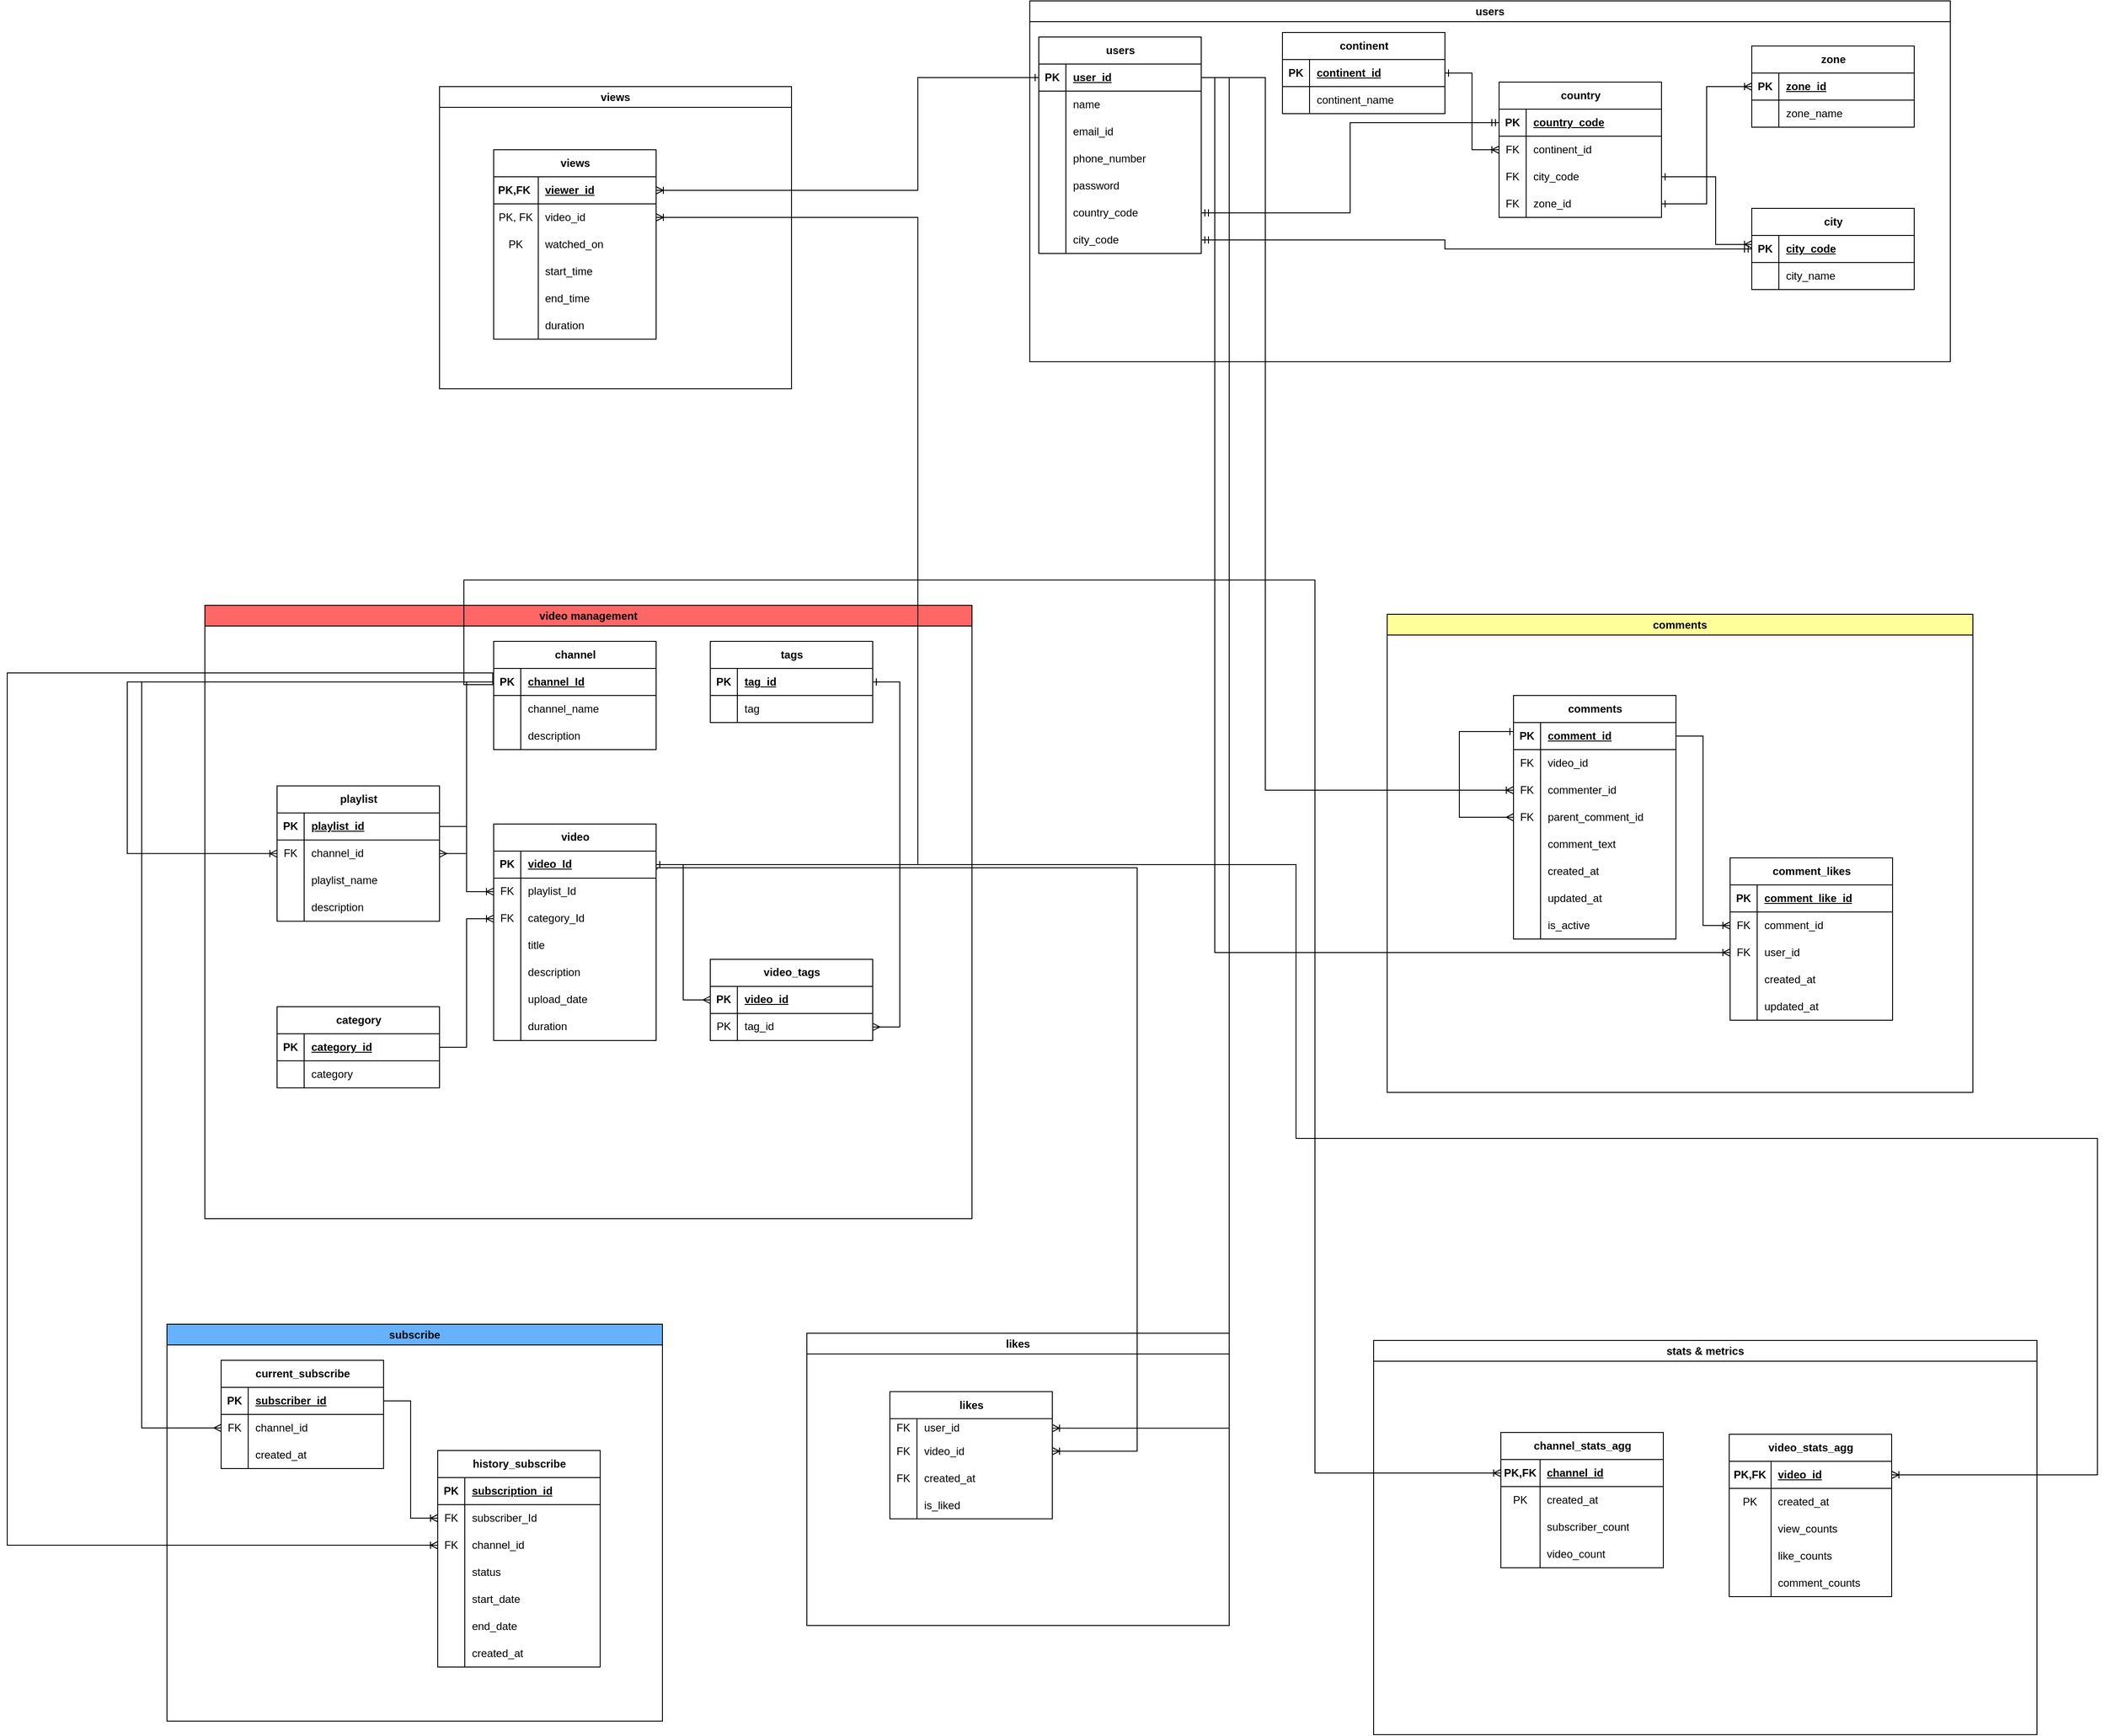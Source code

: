 <mxfile version="28.2.5">
  <diagram name="Page-1" id="0gtx0wH6A1KRYzqRymU1">
    <mxGraphModel dx="1867" dy="1560" grid="0" gridSize="10" guides="1" tooltips="1" connect="1" arrows="1" fold="1" page="1" pageScale="1" pageWidth="850" pageHeight="1100" math="0" shadow="0">
      <root>
        <mxCell id="0" />
        <mxCell id="1" parent="0" />
        <mxCell id="1hur_KKH2j2VWBj6000m-27" value="video management" style="swimlane;whiteSpace=wrap;html=1;labelBackgroundColor=none;fillColor=#FF6666;" parent="1" vertex="1">
          <mxGeometry x="-190" y="-40" width="850" height="680" as="geometry">
            <mxRectangle y="-40" width="140" height="30" as="alternateBounds" />
          </mxGeometry>
        </mxCell>
        <mxCell id="YeH6bZOERxkkqgcWOMMz-1" value="" style="group" parent="1hur_KKH2j2VWBj6000m-27" vertex="1" connectable="0">
          <mxGeometry x="80" y="40" width="670" height="599" as="geometry" />
        </mxCell>
        <mxCell id="1hur_KKH2j2VWBj6000m-14" value="channel" style="shape=table;startSize=30;container=1;collapsible=1;childLayout=tableLayout;fixedRows=1;rowLines=0;fontStyle=1;align=center;resizeLast=1;html=1;" parent="YeH6bZOERxkkqgcWOMMz-1" vertex="1">
          <mxGeometry x="240" width="180" height="120" as="geometry" />
        </mxCell>
        <mxCell id="1hur_KKH2j2VWBj6000m-15" value="" style="shape=tableRow;horizontal=0;startSize=0;swimlaneHead=0;swimlaneBody=0;fillColor=none;collapsible=0;dropTarget=0;points=[[0,0.5],[1,0.5]];portConstraint=eastwest;top=0;left=0;right=0;bottom=1;" parent="1hur_KKH2j2VWBj6000m-14" vertex="1">
          <mxGeometry y="30" width="180" height="30" as="geometry" />
        </mxCell>
        <mxCell id="1hur_KKH2j2VWBj6000m-16" value="PK" style="shape=partialRectangle;connectable=0;fillColor=none;top=0;left=0;bottom=0;right=0;fontStyle=1;overflow=hidden;whiteSpace=wrap;html=1;" parent="1hur_KKH2j2VWBj6000m-15" vertex="1">
          <mxGeometry width="30" height="30" as="geometry">
            <mxRectangle width="30" height="30" as="alternateBounds" />
          </mxGeometry>
        </mxCell>
        <mxCell id="1hur_KKH2j2VWBj6000m-17" value="channel_Id" style="shape=partialRectangle;connectable=0;fillColor=none;top=0;left=0;bottom=0;right=0;align=left;spacingLeft=6;fontStyle=5;overflow=hidden;whiteSpace=wrap;html=1;" parent="1hur_KKH2j2VWBj6000m-15" vertex="1">
          <mxGeometry x="30" width="150" height="30" as="geometry">
            <mxRectangle width="150" height="30" as="alternateBounds" />
          </mxGeometry>
        </mxCell>
        <mxCell id="1hur_KKH2j2VWBj6000m-18" value="" style="shape=tableRow;horizontal=0;startSize=0;swimlaneHead=0;swimlaneBody=0;fillColor=none;collapsible=0;dropTarget=0;points=[[0,0.5],[1,0.5]];portConstraint=eastwest;top=0;left=0;right=0;bottom=0;" parent="1hur_KKH2j2VWBj6000m-14" vertex="1">
          <mxGeometry y="60" width="180" height="30" as="geometry" />
        </mxCell>
        <mxCell id="1hur_KKH2j2VWBj6000m-19" value="" style="shape=partialRectangle;connectable=0;fillColor=none;top=0;left=0;bottom=0;right=0;editable=1;overflow=hidden;whiteSpace=wrap;html=1;" parent="1hur_KKH2j2VWBj6000m-18" vertex="1">
          <mxGeometry width="30" height="30" as="geometry">
            <mxRectangle width="30" height="30" as="alternateBounds" />
          </mxGeometry>
        </mxCell>
        <mxCell id="1hur_KKH2j2VWBj6000m-20" value="channel_name" style="shape=partialRectangle;connectable=0;fillColor=none;top=0;left=0;bottom=0;right=0;align=left;spacingLeft=6;overflow=hidden;whiteSpace=wrap;html=1;" parent="1hur_KKH2j2VWBj6000m-18" vertex="1">
          <mxGeometry x="30" width="150" height="30" as="geometry">
            <mxRectangle width="150" height="30" as="alternateBounds" />
          </mxGeometry>
        </mxCell>
        <mxCell id="1hur_KKH2j2VWBj6000m-21" value="" style="shape=tableRow;horizontal=0;startSize=0;swimlaneHead=0;swimlaneBody=0;fillColor=none;collapsible=0;dropTarget=0;points=[[0,0.5],[1,0.5]];portConstraint=eastwest;top=0;left=0;right=0;bottom=0;" parent="1hur_KKH2j2VWBj6000m-14" vertex="1">
          <mxGeometry y="90" width="180" height="30" as="geometry" />
        </mxCell>
        <mxCell id="1hur_KKH2j2VWBj6000m-22" value="" style="shape=partialRectangle;connectable=0;fillColor=none;top=0;left=0;bottom=0;right=0;editable=1;overflow=hidden;whiteSpace=wrap;html=1;" parent="1hur_KKH2j2VWBj6000m-21" vertex="1">
          <mxGeometry width="30" height="30" as="geometry">
            <mxRectangle width="30" height="30" as="alternateBounds" />
          </mxGeometry>
        </mxCell>
        <mxCell id="1hur_KKH2j2VWBj6000m-23" value="description" style="shape=partialRectangle;connectable=0;fillColor=none;top=0;left=0;bottom=0;right=0;align=left;spacingLeft=6;overflow=hidden;whiteSpace=wrap;html=1;" parent="1hur_KKH2j2VWBj6000m-21" vertex="1">
          <mxGeometry x="30" width="150" height="30" as="geometry">
            <mxRectangle width="150" height="30" as="alternateBounds" />
          </mxGeometry>
        </mxCell>
        <mxCell id="lhQq3AUUcxdLZllxRFWP-1" value="video" style="shape=table;startSize=30;container=1;collapsible=1;childLayout=tableLayout;fixedRows=1;rowLines=0;fontStyle=1;align=center;resizeLast=1;html=1;" parent="YeH6bZOERxkkqgcWOMMz-1" vertex="1">
          <mxGeometry x="240" y="202.479" width="180" height="240" as="geometry" />
        </mxCell>
        <mxCell id="lhQq3AUUcxdLZllxRFWP-2" value="" style="shape=tableRow;horizontal=0;startSize=0;swimlaneHead=0;swimlaneBody=0;fillColor=none;collapsible=0;dropTarget=0;points=[[0,0.5],[1,0.5]];portConstraint=eastwest;top=0;left=0;right=0;bottom=1;" parent="lhQq3AUUcxdLZllxRFWP-1" vertex="1">
          <mxGeometry y="30" width="180" height="30" as="geometry" />
        </mxCell>
        <mxCell id="lhQq3AUUcxdLZllxRFWP-3" value="PK" style="shape=partialRectangle;connectable=0;fillColor=none;top=0;left=0;bottom=0;right=0;fontStyle=1;overflow=hidden;whiteSpace=wrap;html=1;" parent="lhQq3AUUcxdLZllxRFWP-2" vertex="1">
          <mxGeometry width="30" height="30" as="geometry">
            <mxRectangle width="30" height="30" as="alternateBounds" />
          </mxGeometry>
        </mxCell>
        <mxCell id="lhQq3AUUcxdLZllxRFWP-4" value="video_Id" style="shape=partialRectangle;connectable=0;fillColor=none;top=0;left=0;bottom=0;right=0;align=left;spacingLeft=6;fontStyle=5;overflow=hidden;whiteSpace=wrap;html=1;" parent="lhQq3AUUcxdLZllxRFWP-2" vertex="1">
          <mxGeometry x="30" width="150" height="30" as="geometry">
            <mxRectangle width="150" height="30" as="alternateBounds" />
          </mxGeometry>
        </mxCell>
        <mxCell id="lhQq3AUUcxdLZllxRFWP-5" value="" style="shape=tableRow;horizontal=0;startSize=0;swimlaneHead=0;swimlaneBody=0;fillColor=none;collapsible=0;dropTarget=0;points=[[0,0.5],[1,0.5]];portConstraint=eastwest;top=0;left=0;right=0;bottom=0;" parent="lhQq3AUUcxdLZllxRFWP-1" vertex="1">
          <mxGeometry y="60" width="180" height="30" as="geometry" />
        </mxCell>
        <mxCell id="lhQq3AUUcxdLZllxRFWP-6" value="FK" style="shape=partialRectangle;connectable=0;fillColor=none;top=0;left=0;bottom=0;right=0;editable=1;overflow=hidden;whiteSpace=wrap;html=1;" parent="lhQq3AUUcxdLZllxRFWP-5" vertex="1">
          <mxGeometry width="30" height="30" as="geometry">
            <mxRectangle width="30" height="30" as="alternateBounds" />
          </mxGeometry>
        </mxCell>
        <mxCell id="lhQq3AUUcxdLZllxRFWP-7" value="playlist_Id" style="shape=partialRectangle;connectable=0;fillColor=none;top=0;left=0;bottom=0;right=0;align=left;spacingLeft=6;overflow=hidden;whiteSpace=wrap;html=1;" parent="lhQq3AUUcxdLZllxRFWP-5" vertex="1">
          <mxGeometry x="30" width="150" height="30" as="geometry">
            <mxRectangle width="150" height="30" as="alternateBounds" />
          </mxGeometry>
        </mxCell>
        <mxCell id="lhQq3AUUcxdLZllxRFWP-8" value="" style="shape=tableRow;horizontal=0;startSize=0;swimlaneHead=0;swimlaneBody=0;fillColor=none;collapsible=0;dropTarget=0;points=[[0,0.5],[1,0.5]];portConstraint=eastwest;top=0;left=0;right=0;bottom=0;" parent="lhQq3AUUcxdLZllxRFWP-1" vertex="1">
          <mxGeometry y="90" width="180" height="30" as="geometry" />
        </mxCell>
        <mxCell id="lhQq3AUUcxdLZllxRFWP-9" value="FK" style="shape=partialRectangle;connectable=0;fillColor=none;top=0;left=0;bottom=0;right=0;editable=1;overflow=hidden;whiteSpace=wrap;html=1;" parent="lhQq3AUUcxdLZllxRFWP-8" vertex="1">
          <mxGeometry width="30" height="30" as="geometry">
            <mxRectangle width="30" height="30" as="alternateBounds" />
          </mxGeometry>
        </mxCell>
        <mxCell id="lhQq3AUUcxdLZllxRFWP-10" value="category_Id" style="shape=partialRectangle;connectable=0;fillColor=none;top=0;left=0;bottom=0;right=0;align=left;spacingLeft=6;overflow=hidden;whiteSpace=wrap;html=1;" parent="lhQq3AUUcxdLZllxRFWP-8" vertex="1">
          <mxGeometry x="30" width="150" height="30" as="geometry">
            <mxRectangle width="150" height="30" as="alternateBounds" />
          </mxGeometry>
        </mxCell>
        <mxCell id="lhQq3AUUcxdLZllxRFWP-14" value="" style="shape=tableRow;horizontal=0;startSize=0;swimlaneHead=0;swimlaneBody=0;fillColor=none;collapsible=0;dropTarget=0;points=[[0,0.5],[1,0.5]];portConstraint=eastwest;top=0;left=0;right=0;bottom=0;" parent="lhQq3AUUcxdLZllxRFWP-1" vertex="1">
          <mxGeometry y="120" width="180" height="30" as="geometry" />
        </mxCell>
        <mxCell id="lhQq3AUUcxdLZllxRFWP-15" value="" style="shape=partialRectangle;connectable=0;fillColor=none;top=0;left=0;bottom=0;right=0;editable=1;overflow=hidden;whiteSpace=wrap;html=1;" parent="lhQq3AUUcxdLZllxRFWP-14" vertex="1">
          <mxGeometry width="30" height="30" as="geometry">
            <mxRectangle width="30" height="30" as="alternateBounds" />
          </mxGeometry>
        </mxCell>
        <mxCell id="lhQq3AUUcxdLZllxRFWP-16" value="title" style="shape=partialRectangle;connectable=0;fillColor=none;top=0;left=0;bottom=0;right=0;align=left;spacingLeft=6;overflow=hidden;whiteSpace=wrap;html=1;" parent="lhQq3AUUcxdLZllxRFWP-14" vertex="1">
          <mxGeometry x="30" width="150" height="30" as="geometry">
            <mxRectangle width="150" height="30" as="alternateBounds" />
          </mxGeometry>
        </mxCell>
        <mxCell id="lhQq3AUUcxdLZllxRFWP-17" value="" style="shape=tableRow;horizontal=0;startSize=0;swimlaneHead=0;swimlaneBody=0;fillColor=none;collapsible=0;dropTarget=0;points=[[0,0.5],[1,0.5]];portConstraint=eastwest;top=0;left=0;right=0;bottom=0;" parent="lhQq3AUUcxdLZllxRFWP-1" vertex="1">
          <mxGeometry y="150" width="180" height="30" as="geometry" />
        </mxCell>
        <mxCell id="lhQq3AUUcxdLZllxRFWP-18" value="" style="shape=partialRectangle;connectable=0;fillColor=none;top=0;left=0;bottom=0;right=0;editable=1;overflow=hidden;whiteSpace=wrap;html=1;" parent="lhQq3AUUcxdLZllxRFWP-17" vertex="1">
          <mxGeometry width="30" height="30" as="geometry">
            <mxRectangle width="30" height="30" as="alternateBounds" />
          </mxGeometry>
        </mxCell>
        <mxCell id="lhQq3AUUcxdLZllxRFWP-19" value="description" style="shape=partialRectangle;connectable=0;fillColor=none;top=0;left=0;bottom=0;right=0;align=left;spacingLeft=6;overflow=hidden;whiteSpace=wrap;html=1;" parent="lhQq3AUUcxdLZllxRFWP-17" vertex="1">
          <mxGeometry x="30" width="150" height="30" as="geometry">
            <mxRectangle width="150" height="30" as="alternateBounds" />
          </mxGeometry>
        </mxCell>
        <mxCell id="lhQq3AUUcxdLZllxRFWP-20" value="" style="shape=tableRow;horizontal=0;startSize=0;swimlaneHead=0;swimlaneBody=0;fillColor=none;collapsible=0;dropTarget=0;points=[[0,0.5],[1,0.5]];portConstraint=eastwest;top=0;left=0;right=0;bottom=0;" parent="lhQq3AUUcxdLZllxRFWP-1" vertex="1">
          <mxGeometry y="180" width="180" height="30" as="geometry" />
        </mxCell>
        <mxCell id="lhQq3AUUcxdLZllxRFWP-21" value="" style="shape=partialRectangle;connectable=0;fillColor=none;top=0;left=0;bottom=0;right=0;editable=1;overflow=hidden;whiteSpace=wrap;html=1;" parent="lhQq3AUUcxdLZllxRFWP-20" vertex="1">
          <mxGeometry width="30" height="30" as="geometry">
            <mxRectangle width="30" height="30" as="alternateBounds" />
          </mxGeometry>
        </mxCell>
        <mxCell id="lhQq3AUUcxdLZllxRFWP-22" value="upload_date" style="shape=partialRectangle;connectable=0;fillColor=none;top=0;left=0;bottom=0;right=0;align=left;spacingLeft=6;overflow=hidden;whiteSpace=wrap;html=1;" parent="lhQq3AUUcxdLZllxRFWP-20" vertex="1">
          <mxGeometry x="30" width="150" height="30" as="geometry">
            <mxRectangle width="150" height="30" as="alternateBounds" />
          </mxGeometry>
        </mxCell>
        <mxCell id="lhQq3AUUcxdLZllxRFWP-23" value="" style="shape=tableRow;horizontal=0;startSize=0;swimlaneHead=0;swimlaneBody=0;fillColor=none;collapsible=0;dropTarget=0;points=[[0,0.5],[1,0.5]];portConstraint=eastwest;top=0;left=0;right=0;bottom=0;" parent="lhQq3AUUcxdLZllxRFWP-1" vertex="1">
          <mxGeometry y="210" width="180" height="30" as="geometry" />
        </mxCell>
        <mxCell id="lhQq3AUUcxdLZllxRFWP-24" value="" style="shape=partialRectangle;connectable=0;fillColor=none;top=0;left=0;bottom=0;right=0;editable=1;overflow=hidden;whiteSpace=wrap;html=1;" parent="lhQq3AUUcxdLZllxRFWP-23" vertex="1">
          <mxGeometry width="30" height="30" as="geometry">
            <mxRectangle width="30" height="30" as="alternateBounds" />
          </mxGeometry>
        </mxCell>
        <mxCell id="lhQq3AUUcxdLZllxRFWP-25" value="duration" style="shape=partialRectangle;connectable=0;fillColor=none;top=0;left=0;bottom=0;right=0;align=left;spacingLeft=6;overflow=hidden;whiteSpace=wrap;html=1;" parent="lhQq3AUUcxdLZllxRFWP-23" vertex="1">
          <mxGeometry x="30" width="150" height="30" as="geometry">
            <mxRectangle width="150" height="30" as="alternateBounds" />
          </mxGeometry>
        </mxCell>
        <mxCell id="lhQq3AUUcxdLZllxRFWP-26" value="playlist" style="shape=table;startSize=30;container=1;collapsible=1;childLayout=tableLayout;fixedRows=1;rowLines=0;fontStyle=1;align=center;resizeLast=1;html=1;" parent="YeH6bZOERxkkqgcWOMMz-1" vertex="1">
          <mxGeometry y="160.296" width="180" height="150" as="geometry" />
        </mxCell>
        <mxCell id="lhQq3AUUcxdLZllxRFWP-27" value="" style="shape=tableRow;horizontal=0;startSize=0;swimlaneHead=0;swimlaneBody=0;fillColor=none;collapsible=0;dropTarget=0;points=[[0,0.5],[1,0.5]];portConstraint=eastwest;top=0;left=0;right=0;bottom=1;" parent="lhQq3AUUcxdLZllxRFWP-26" vertex="1">
          <mxGeometry y="30" width="180" height="30" as="geometry" />
        </mxCell>
        <mxCell id="lhQq3AUUcxdLZllxRFWP-28" value="PK" style="shape=partialRectangle;connectable=0;fillColor=none;top=0;left=0;bottom=0;right=0;fontStyle=1;overflow=hidden;whiteSpace=wrap;html=1;" parent="lhQq3AUUcxdLZllxRFWP-27" vertex="1">
          <mxGeometry width="30" height="30" as="geometry">
            <mxRectangle width="30" height="30" as="alternateBounds" />
          </mxGeometry>
        </mxCell>
        <mxCell id="lhQq3AUUcxdLZllxRFWP-29" value="playlist_id" style="shape=partialRectangle;connectable=0;fillColor=none;top=0;left=0;bottom=0;right=0;align=left;spacingLeft=6;fontStyle=5;overflow=hidden;whiteSpace=wrap;html=1;" parent="lhQq3AUUcxdLZllxRFWP-27" vertex="1">
          <mxGeometry x="30" width="150" height="30" as="geometry">
            <mxRectangle width="150" height="30" as="alternateBounds" />
          </mxGeometry>
        </mxCell>
        <mxCell id="lhQq3AUUcxdLZllxRFWP-30" value="" style="shape=tableRow;horizontal=0;startSize=0;swimlaneHead=0;swimlaneBody=0;fillColor=none;collapsible=0;dropTarget=0;points=[[0,0.5],[1,0.5]];portConstraint=eastwest;top=0;left=0;right=0;bottom=0;" parent="lhQq3AUUcxdLZllxRFWP-26" vertex="1">
          <mxGeometry y="60" width="180" height="30" as="geometry" />
        </mxCell>
        <mxCell id="lhQq3AUUcxdLZllxRFWP-31" value="FK" style="shape=partialRectangle;connectable=0;fillColor=none;top=0;left=0;bottom=0;right=0;editable=1;overflow=hidden;whiteSpace=wrap;html=1;" parent="lhQq3AUUcxdLZllxRFWP-30" vertex="1">
          <mxGeometry width="30" height="30" as="geometry">
            <mxRectangle width="30" height="30" as="alternateBounds" />
          </mxGeometry>
        </mxCell>
        <mxCell id="lhQq3AUUcxdLZllxRFWP-32" value="channel_id" style="shape=partialRectangle;connectable=0;fillColor=none;top=0;left=0;bottom=0;right=0;align=left;spacingLeft=6;overflow=hidden;whiteSpace=wrap;html=1;" parent="lhQq3AUUcxdLZllxRFWP-30" vertex="1">
          <mxGeometry x="30" width="150" height="30" as="geometry">
            <mxRectangle width="150" height="30" as="alternateBounds" />
          </mxGeometry>
        </mxCell>
        <mxCell id="lhQq3AUUcxdLZllxRFWP-33" value="" style="shape=tableRow;horizontal=0;startSize=0;swimlaneHead=0;swimlaneBody=0;fillColor=none;collapsible=0;dropTarget=0;points=[[0,0.5],[1,0.5]];portConstraint=eastwest;top=0;left=0;right=0;bottom=0;" parent="lhQq3AUUcxdLZllxRFWP-26" vertex="1">
          <mxGeometry y="90" width="180" height="30" as="geometry" />
        </mxCell>
        <mxCell id="lhQq3AUUcxdLZllxRFWP-34" value="" style="shape=partialRectangle;connectable=0;fillColor=none;top=0;left=0;bottom=0;right=0;editable=1;overflow=hidden;whiteSpace=wrap;html=1;" parent="lhQq3AUUcxdLZllxRFWP-33" vertex="1">
          <mxGeometry width="30" height="30" as="geometry">
            <mxRectangle width="30" height="30" as="alternateBounds" />
          </mxGeometry>
        </mxCell>
        <mxCell id="lhQq3AUUcxdLZllxRFWP-35" value="playlist_name" style="shape=partialRectangle;connectable=0;fillColor=none;top=0;left=0;bottom=0;right=0;align=left;spacingLeft=6;overflow=hidden;whiteSpace=wrap;html=1;" parent="lhQq3AUUcxdLZllxRFWP-33" vertex="1">
          <mxGeometry x="30" width="150" height="30" as="geometry">
            <mxRectangle width="150" height="30" as="alternateBounds" />
          </mxGeometry>
        </mxCell>
        <mxCell id="lhQq3AUUcxdLZllxRFWP-36" value="" style="shape=tableRow;horizontal=0;startSize=0;swimlaneHead=0;swimlaneBody=0;fillColor=none;collapsible=0;dropTarget=0;points=[[0,0.5],[1,0.5]];portConstraint=eastwest;top=0;left=0;right=0;bottom=0;" parent="lhQq3AUUcxdLZllxRFWP-26" vertex="1">
          <mxGeometry y="120" width="180" height="30" as="geometry" />
        </mxCell>
        <mxCell id="lhQq3AUUcxdLZllxRFWP-37" value="" style="shape=partialRectangle;connectable=0;fillColor=none;top=0;left=0;bottom=0;right=0;editable=1;overflow=hidden;whiteSpace=wrap;html=1;" parent="lhQq3AUUcxdLZllxRFWP-36" vertex="1">
          <mxGeometry width="30" height="30" as="geometry">
            <mxRectangle width="30" height="30" as="alternateBounds" />
          </mxGeometry>
        </mxCell>
        <mxCell id="lhQq3AUUcxdLZllxRFWP-38" value="description" style="shape=partialRectangle;connectable=0;fillColor=none;top=0;left=0;bottom=0;right=0;align=left;spacingLeft=6;overflow=hidden;whiteSpace=wrap;html=1;" parent="lhQq3AUUcxdLZllxRFWP-36" vertex="1">
          <mxGeometry x="30" width="150" height="30" as="geometry">
            <mxRectangle width="150" height="30" as="alternateBounds" />
          </mxGeometry>
        </mxCell>
        <mxCell id="TTETuXsev2hV0LMmhibe-1" value="category" style="shape=table;startSize=30;container=1;collapsible=1;childLayout=tableLayout;fixedRows=1;rowLines=0;fontStyle=1;align=center;resizeLast=1;html=1;" parent="YeH6bZOERxkkqgcWOMMz-1" vertex="1">
          <mxGeometry y="404.958" width="180" height="90" as="geometry" />
        </mxCell>
        <mxCell id="TTETuXsev2hV0LMmhibe-2" value="" style="shape=tableRow;horizontal=0;startSize=0;swimlaneHead=0;swimlaneBody=0;fillColor=none;collapsible=0;dropTarget=0;points=[[0,0.5],[1,0.5]];portConstraint=eastwest;top=0;left=0;right=0;bottom=1;" parent="TTETuXsev2hV0LMmhibe-1" vertex="1">
          <mxGeometry y="30" width="180" height="30" as="geometry" />
        </mxCell>
        <mxCell id="TTETuXsev2hV0LMmhibe-3" value="PK" style="shape=partialRectangle;connectable=0;fillColor=none;top=0;left=0;bottom=0;right=0;fontStyle=1;overflow=hidden;whiteSpace=wrap;html=1;" parent="TTETuXsev2hV0LMmhibe-2" vertex="1">
          <mxGeometry width="30" height="30" as="geometry">
            <mxRectangle width="30" height="30" as="alternateBounds" />
          </mxGeometry>
        </mxCell>
        <mxCell id="TTETuXsev2hV0LMmhibe-4" value="category_id" style="shape=partialRectangle;connectable=0;fillColor=none;top=0;left=0;bottom=0;right=0;align=left;spacingLeft=6;fontStyle=5;overflow=hidden;whiteSpace=wrap;html=1;" parent="TTETuXsev2hV0LMmhibe-2" vertex="1">
          <mxGeometry x="30" width="150" height="30" as="geometry">
            <mxRectangle width="150" height="30" as="alternateBounds" />
          </mxGeometry>
        </mxCell>
        <mxCell id="TTETuXsev2hV0LMmhibe-5" value="" style="shape=tableRow;horizontal=0;startSize=0;swimlaneHead=0;swimlaneBody=0;fillColor=none;collapsible=0;dropTarget=0;points=[[0,0.5],[1,0.5]];portConstraint=eastwest;top=0;left=0;right=0;bottom=0;" parent="TTETuXsev2hV0LMmhibe-1" vertex="1">
          <mxGeometry y="60" width="180" height="30" as="geometry" />
        </mxCell>
        <mxCell id="TTETuXsev2hV0LMmhibe-6" value="" style="shape=partialRectangle;connectable=0;fillColor=none;top=0;left=0;bottom=0;right=0;editable=1;overflow=hidden;whiteSpace=wrap;html=1;" parent="TTETuXsev2hV0LMmhibe-5" vertex="1">
          <mxGeometry width="30" height="30" as="geometry">
            <mxRectangle width="30" height="30" as="alternateBounds" />
          </mxGeometry>
        </mxCell>
        <mxCell id="TTETuXsev2hV0LMmhibe-7" value="category" style="shape=partialRectangle;connectable=0;fillColor=none;top=0;left=0;bottom=0;right=0;align=left;spacingLeft=6;overflow=hidden;whiteSpace=wrap;html=1;" parent="TTETuXsev2hV0LMmhibe-5" vertex="1">
          <mxGeometry x="30" width="150" height="30" as="geometry">
            <mxRectangle width="150" height="30" as="alternateBounds" />
          </mxGeometry>
        </mxCell>
        <mxCell id="TTETuXsev2hV0LMmhibe-14" value="tags" style="shape=table;startSize=30;container=1;collapsible=1;childLayout=tableLayout;fixedRows=1;rowLines=0;fontStyle=1;align=center;resizeLast=1;html=1;" parent="YeH6bZOERxkkqgcWOMMz-1" vertex="1">
          <mxGeometry x="480" width="180" height="90" as="geometry" />
        </mxCell>
        <mxCell id="TTETuXsev2hV0LMmhibe-15" value="" style="shape=tableRow;horizontal=0;startSize=0;swimlaneHead=0;swimlaneBody=0;fillColor=none;collapsible=0;dropTarget=0;points=[[0,0.5],[1,0.5]];portConstraint=eastwest;top=0;left=0;right=0;bottom=1;" parent="TTETuXsev2hV0LMmhibe-14" vertex="1">
          <mxGeometry y="30" width="180" height="30" as="geometry" />
        </mxCell>
        <mxCell id="TTETuXsev2hV0LMmhibe-16" value="PK" style="shape=partialRectangle;connectable=0;fillColor=none;top=0;left=0;bottom=0;right=0;fontStyle=1;overflow=hidden;whiteSpace=wrap;html=1;" parent="TTETuXsev2hV0LMmhibe-15" vertex="1">
          <mxGeometry width="30" height="30" as="geometry">
            <mxRectangle width="30" height="30" as="alternateBounds" />
          </mxGeometry>
        </mxCell>
        <mxCell id="TTETuXsev2hV0LMmhibe-17" value="tag_id" style="shape=partialRectangle;connectable=0;fillColor=none;top=0;left=0;bottom=0;right=0;align=left;spacingLeft=6;fontStyle=5;overflow=hidden;whiteSpace=wrap;html=1;" parent="TTETuXsev2hV0LMmhibe-15" vertex="1">
          <mxGeometry x="30" width="150" height="30" as="geometry">
            <mxRectangle width="150" height="30" as="alternateBounds" />
          </mxGeometry>
        </mxCell>
        <mxCell id="TTETuXsev2hV0LMmhibe-18" value="" style="shape=tableRow;horizontal=0;startSize=0;swimlaneHead=0;swimlaneBody=0;fillColor=none;collapsible=0;dropTarget=0;points=[[0,0.5],[1,0.5]];portConstraint=eastwest;top=0;left=0;right=0;bottom=0;" parent="TTETuXsev2hV0LMmhibe-14" vertex="1">
          <mxGeometry y="60" width="180" height="30" as="geometry" />
        </mxCell>
        <mxCell id="TTETuXsev2hV0LMmhibe-19" value="" style="shape=partialRectangle;connectable=0;fillColor=none;top=0;left=0;bottom=0;right=0;editable=1;overflow=hidden;whiteSpace=wrap;html=1;" parent="TTETuXsev2hV0LMmhibe-18" vertex="1">
          <mxGeometry width="30" height="30" as="geometry">
            <mxRectangle width="30" height="30" as="alternateBounds" />
          </mxGeometry>
        </mxCell>
        <mxCell id="TTETuXsev2hV0LMmhibe-20" value="tag" style="shape=partialRectangle;connectable=0;fillColor=none;top=0;left=0;bottom=0;right=0;align=left;spacingLeft=6;overflow=hidden;whiteSpace=wrap;html=1;" parent="TTETuXsev2hV0LMmhibe-18" vertex="1">
          <mxGeometry x="30" width="150" height="30" as="geometry">
            <mxRectangle width="150" height="30" as="alternateBounds" />
          </mxGeometry>
        </mxCell>
        <mxCell id="TTETuXsev2hV0LMmhibe-27" value="video_tags" style="shape=table;startSize=30;container=1;collapsible=1;childLayout=tableLayout;fixedRows=1;rowLines=0;fontStyle=1;align=center;resizeLast=1;html=1;" parent="YeH6bZOERxkkqgcWOMMz-1" vertex="1">
          <mxGeometry x="480" y="352.475" width="180" height="90" as="geometry" />
        </mxCell>
        <mxCell id="TTETuXsev2hV0LMmhibe-28" value="" style="shape=tableRow;horizontal=0;startSize=0;swimlaneHead=0;swimlaneBody=0;fillColor=none;collapsible=0;dropTarget=0;points=[[0,0.5],[1,0.5]];portConstraint=eastwest;top=0;left=0;right=0;bottom=1;" parent="TTETuXsev2hV0LMmhibe-27" vertex="1">
          <mxGeometry y="30" width="180" height="30" as="geometry" />
        </mxCell>
        <mxCell id="TTETuXsev2hV0LMmhibe-29" value="PK" style="shape=partialRectangle;connectable=0;fillColor=none;top=0;left=0;bottom=0;right=0;fontStyle=1;overflow=hidden;whiteSpace=wrap;html=1;" parent="TTETuXsev2hV0LMmhibe-28" vertex="1">
          <mxGeometry width="30" height="30" as="geometry">
            <mxRectangle width="30" height="30" as="alternateBounds" />
          </mxGeometry>
        </mxCell>
        <mxCell id="TTETuXsev2hV0LMmhibe-30" value="video_id" style="shape=partialRectangle;connectable=0;fillColor=none;top=0;left=0;bottom=0;right=0;align=left;spacingLeft=6;fontStyle=5;overflow=hidden;whiteSpace=wrap;html=1;" parent="TTETuXsev2hV0LMmhibe-28" vertex="1">
          <mxGeometry x="30" width="150" height="30" as="geometry">
            <mxRectangle width="150" height="30" as="alternateBounds" />
          </mxGeometry>
        </mxCell>
        <mxCell id="TTETuXsev2hV0LMmhibe-31" value="" style="shape=tableRow;horizontal=0;startSize=0;swimlaneHead=0;swimlaneBody=0;fillColor=none;collapsible=0;dropTarget=0;points=[[0,0.5],[1,0.5]];portConstraint=eastwest;top=0;left=0;right=0;bottom=0;" parent="TTETuXsev2hV0LMmhibe-27" vertex="1">
          <mxGeometry y="60" width="180" height="30" as="geometry" />
        </mxCell>
        <mxCell id="TTETuXsev2hV0LMmhibe-32" value="PK" style="shape=partialRectangle;connectable=0;fillColor=none;top=0;left=0;bottom=0;right=0;editable=1;overflow=hidden;whiteSpace=wrap;html=1;" parent="TTETuXsev2hV0LMmhibe-31" vertex="1">
          <mxGeometry width="30" height="30" as="geometry">
            <mxRectangle width="30" height="30" as="alternateBounds" />
          </mxGeometry>
        </mxCell>
        <mxCell id="TTETuXsev2hV0LMmhibe-33" value="tag_id" style="shape=partialRectangle;connectable=0;fillColor=none;top=0;left=0;bottom=0;right=0;align=left;spacingLeft=6;overflow=hidden;whiteSpace=wrap;html=1;" parent="TTETuXsev2hV0LMmhibe-31" vertex="1">
          <mxGeometry x="30" width="150" height="30" as="geometry">
            <mxRectangle width="150" height="30" as="alternateBounds" />
          </mxGeometry>
        </mxCell>
        <mxCell id="TTETuXsev2hV0LMmhibe-35" value="" style="edgeStyle=entityRelationEdgeStyle;fontSize=12;html=1;endArrow=ERmany;startArrow=baseDash;rounded=0;exitX=1;exitY=0.5;exitDx=0;exitDy=0;entryX=0;entryY=0.5;entryDx=0;entryDy=0;startFill=0;endFill=0;" parent="YeH6bZOERxkkqgcWOMMz-1" source="lhQq3AUUcxdLZllxRFWP-2" target="TTETuXsev2hV0LMmhibe-28" edge="1">
          <mxGeometry width="100" height="100" relative="1" as="geometry">
            <mxPoint x="400" y="573.69" as="sourcePoint" />
            <mxPoint x="500" y="514.634" as="targetPoint" />
          </mxGeometry>
        </mxCell>
        <mxCell id="7l_gfURbW6u5mvJthgQf-1" value="" style="edgeStyle=entityRelationEdgeStyle;fontSize=12;html=1;endArrow=ERoneToMany;rounded=0;exitX=1;exitY=0.5;exitDx=0;exitDy=0;entryX=0;entryY=0.5;entryDx=0;entryDy=0;" parent="YeH6bZOERxkkqgcWOMMz-1" source="TTETuXsev2hV0LMmhibe-2" target="lhQq3AUUcxdLZllxRFWP-8" edge="1">
          <mxGeometry width="100" height="100" relative="1" as="geometry">
            <mxPoint x="80" y="548.38" as="sourcePoint" />
            <mxPoint x="180" y="464.014" as="targetPoint" />
          </mxGeometry>
        </mxCell>
        <mxCell id="7l_gfURbW6u5mvJthgQf-8" value="" style="edgeStyle=entityRelationEdgeStyle;fontSize=12;html=1;endArrow=ERoneToMany;rounded=0;entryX=0;entryY=0.5;entryDx=0;entryDy=0;exitX=1;exitY=0.5;exitDx=0;exitDy=0;" parent="YeH6bZOERxkkqgcWOMMz-1" source="lhQq3AUUcxdLZllxRFWP-27" target="lhQq3AUUcxdLZllxRFWP-5" edge="1">
          <mxGeometry width="100" height="100" relative="1" as="geometry">
            <mxPoint x="140" y="194.042" as="sourcePoint" />
            <mxPoint x="190" y="472.451" as="targetPoint" />
          </mxGeometry>
        </mxCell>
        <mxCell id="7l_gfURbW6u5mvJthgQf-9" value="" style="edgeStyle=entityRelationEdgeStyle;fontSize=12;html=1;endArrow=ERmany;rounded=0;entryX=1;entryY=0.5;entryDx=0;entryDy=0;endFill=0;exitX=0;exitY=0.5;exitDx=0;exitDy=0;startArrow=baseDash;startFill=0;" parent="YeH6bZOERxkkqgcWOMMz-1" source="1hur_KKH2j2VWBj6000m-15" target="lhQq3AUUcxdLZllxRFWP-30" edge="1">
          <mxGeometry width="100" height="100" relative="1" as="geometry">
            <mxPoint x="230" y="8.437" as="sourcePoint" />
            <mxPoint x="230" y="261.535" as="targetPoint" />
          </mxGeometry>
        </mxCell>
        <mxCell id="7l_gfURbW6u5mvJthgQf-10" value="" style="edgeStyle=entityRelationEdgeStyle;fontSize=12;html=1;endArrow=ERone;rounded=0;entryX=1;entryY=0.5;entryDx=0;entryDy=0;exitX=1;exitY=0.5;exitDx=0;exitDy=0;startArrow=ERmany;startFill=0;endFill=0;" parent="YeH6bZOERxkkqgcWOMMz-1" source="TTETuXsev2hV0LMmhibe-31" target="TTETuXsev2hV0LMmhibe-15" edge="1">
          <mxGeometry width="100" height="100" relative="1" as="geometry">
            <mxPoint x="660" y="371.211" as="sourcePoint" />
            <mxPoint x="720" y="118.113" as="targetPoint" />
            <Array as="points">
              <mxPoint x="660" y="286.845" />
              <mxPoint x="705" y="238" />
              <mxPoint x="670" y="261.535" />
            </Array>
          </mxGeometry>
        </mxCell>
        <mxCell id="KLUfJc9OXfl5xvbcDYjY-22" value="" style="edgeStyle=orthogonalEdgeStyle;fontSize=12;html=1;endArrow=ERoneToMany;rounded=0;entryX=0;entryY=0.5;entryDx=0;entryDy=0;" edge="1" parent="YeH6bZOERxkkqgcWOMMz-1" source="1hur_KKH2j2VWBj6000m-15" target="lhQq3AUUcxdLZllxRFWP-30">
          <mxGeometry width="100" height="100" relative="1" as="geometry">
            <mxPoint x="-173" y="29" as="sourcePoint" />
            <mxPoint x="-156" y="235" as="targetPoint" />
            <Array as="points">
              <mxPoint x="-166" y="45" />
              <mxPoint x="-166" y="235" />
            </Array>
          </mxGeometry>
        </mxCell>
        <mxCell id="YeH6bZOERxkkqgcWOMMz-2" value="comments" style="swimlane;whiteSpace=wrap;html=1;fillColor=#FFFF99;" parent="1" vertex="1">
          <mxGeometry x="1120" y="-30" width="649" height="530" as="geometry">
            <mxRectangle x="1120" y="-30" width="100" height="30" as="alternateBounds" />
          </mxGeometry>
        </mxCell>
        <mxCell id="YeH6bZOERxkkqgcWOMMz-225" value="" style="group" parent="YeH6bZOERxkkqgcWOMMz-2" vertex="1" connectable="0">
          <mxGeometry x="140" y="90" width="420" height="360" as="geometry" />
        </mxCell>
        <mxCell id="YeH6bZOERxkkqgcWOMMz-152" value="comments" style="shape=table;startSize=30;container=1;collapsible=1;childLayout=tableLayout;fixedRows=1;rowLines=0;fontStyle=1;align=center;resizeLast=1;html=1;" parent="YeH6bZOERxkkqgcWOMMz-225" vertex="1">
          <mxGeometry width="180" height="270" as="geometry" />
        </mxCell>
        <mxCell id="YeH6bZOERxkkqgcWOMMz-153" value="" style="shape=tableRow;horizontal=0;startSize=0;swimlaneHead=0;swimlaneBody=0;fillColor=none;collapsible=0;dropTarget=0;points=[[0,0.5],[1,0.5]];portConstraint=eastwest;top=0;left=0;right=0;bottom=1;" parent="YeH6bZOERxkkqgcWOMMz-152" vertex="1">
          <mxGeometry y="30" width="180" height="30" as="geometry" />
        </mxCell>
        <mxCell id="YeH6bZOERxkkqgcWOMMz-154" value="PK" style="shape=partialRectangle;connectable=0;fillColor=none;top=0;left=0;bottom=0;right=0;fontStyle=1;overflow=hidden;whiteSpace=wrap;html=1;" parent="YeH6bZOERxkkqgcWOMMz-153" vertex="1">
          <mxGeometry width="30" height="30" as="geometry">
            <mxRectangle width="30" height="30" as="alternateBounds" />
          </mxGeometry>
        </mxCell>
        <mxCell id="YeH6bZOERxkkqgcWOMMz-155" value="comment_id" style="shape=partialRectangle;connectable=0;fillColor=none;top=0;left=0;bottom=0;right=0;align=left;spacingLeft=6;fontStyle=5;overflow=hidden;whiteSpace=wrap;html=1;" parent="YeH6bZOERxkkqgcWOMMz-153" vertex="1">
          <mxGeometry x="30" width="150" height="30" as="geometry">
            <mxRectangle width="150" height="30" as="alternateBounds" />
          </mxGeometry>
        </mxCell>
        <mxCell id="YeH6bZOERxkkqgcWOMMz-156" value="" style="shape=tableRow;horizontal=0;startSize=0;swimlaneHead=0;swimlaneBody=0;fillColor=none;collapsible=0;dropTarget=0;points=[[0,0.5],[1,0.5]];portConstraint=eastwest;top=0;left=0;right=0;bottom=0;" parent="YeH6bZOERxkkqgcWOMMz-152" vertex="1">
          <mxGeometry y="60" width="180" height="30" as="geometry" />
        </mxCell>
        <mxCell id="YeH6bZOERxkkqgcWOMMz-157" value="FK" style="shape=partialRectangle;connectable=0;fillColor=none;top=0;left=0;bottom=0;right=0;editable=1;overflow=hidden;whiteSpace=wrap;html=1;" parent="YeH6bZOERxkkqgcWOMMz-156" vertex="1">
          <mxGeometry width="30" height="30" as="geometry">
            <mxRectangle width="30" height="30" as="alternateBounds" />
          </mxGeometry>
        </mxCell>
        <mxCell id="YeH6bZOERxkkqgcWOMMz-158" value="video_id" style="shape=partialRectangle;connectable=0;fillColor=none;top=0;left=0;bottom=0;right=0;align=left;spacingLeft=6;overflow=hidden;whiteSpace=wrap;html=1;" parent="YeH6bZOERxkkqgcWOMMz-156" vertex="1">
          <mxGeometry x="30" width="150" height="30" as="geometry">
            <mxRectangle width="150" height="30" as="alternateBounds" />
          </mxGeometry>
        </mxCell>
        <mxCell id="YeH6bZOERxkkqgcWOMMz-159" value="" style="shape=tableRow;horizontal=0;startSize=0;swimlaneHead=0;swimlaneBody=0;fillColor=none;collapsible=0;dropTarget=0;points=[[0,0.5],[1,0.5]];portConstraint=eastwest;top=0;left=0;right=0;bottom=0;" parent="YeH6bZOERxkkqgcWOMMz-152" vertex="1">
          <mxGeometry y="90" width="180" height="30" as="geometry" />
        </mxCell>
        <mxCell id="YeH6bZOERxkkqgcWOMMz-160" value="FK" style="shape=partialRectangle;connectable=0;fillColor=none;top=0;left=0;bottom=0;right=0;editable=1;overflow=hidden;whiteSpace=wrap;html=1;" parent="YeH6bZOERxkkqgcWOMMz-159" vertex="1">
          <mxGeometry width="30" height="30" as="geometry">
            <mxRectangle width="30" height="30" as="alternateBounds" />
          </mxGeometry>
        </mxCell>
        <mxCell id="YeH6bZOERxkkqgcWOMMz-161" value="commenter_id" style="shape=partialRectangle;connectable=0;fillColor=none;top=0;left=0;bottom=0;right=0;align=left;spacingLeft=6;overflow=hidden;whiteSpace=wrap;html=1;" parent="YeH6bZOERxkkqgcWOMMz-159" vertex="1">
          <mxGeometry x="30" width="150" height="30" as="geometry">
            <mxRectangle width="150" height="30" as="alternateBounds" />
          </mxGeometry>
        </mxCell>
        <mxCell id="YeH6bZOERxkkqgcWOMMz-162" value="" style="shape=tableRow;horizontal=0;startSize=0;swimlaneHead=0;swimlaneBody=0;fillColor=none;collapsible=0;dropTarget=0;points=[[0,0.5],[1,0.5]];portConstraint=eastwest;top=0;left=0;right=0;bottom=0;" parent="YeH6bZOERxkkqgcWOMMz-152" vertex="1">
          <mxGeometry y="120" width="180" height="30" as="geometry" />
        </mxCell>
        <mxCell id="YeH6bZOERxkkqgcWOMMz-163" value="FK" style="shape=partialRectangle;connectable=0;fillColor=none;top=0;left=0;bottom=0;right=0;editable=1;overflow=hidden;whiteSpace=wrap;html=1;" parent="YeH6bZOERxkkqgcWOMMz-162" vertex="1">
          <mxGeometry width="30" height="30" as="geometry">
            <mxRectangle width="30" height="30" as="alternateBounds" />
          </mxGeometry>
        </mxCell>
        <mxCell id="YeH6bZOERxkkqgcWOMMz-164" value="parent_comment_id" style="shape=partialRectangle;connectable=0;fillColor=none;top=0;left=0;bottom=0;right=0;align=left;spacingLeft=6;overflow=hidden;whiteSpace=wrap;html=1;" parent="YeH6bZOERxkkqgcWOMMz-162" vertex="1">
          <mxGeometry x="30" width="150" height="30" as="geometry">
            <mxRectangle width="150" height="30" as="alternateBounds" />
          </mxGeometry>
        </mxCell>
        <mxCell id="YeH6bZOERxkkqgcWOMMz-204" value="" style="shape=tableRow;horizontal=0;startSize=0;swimlaneHead=0;swimlaneBody=0;fillColor=none;collapsible=0;dropTarget=0;points=[[0,0.5],[1,0.5]];portConstraint=eastwest;top=0;left=0;right=0;bottom=0;" parent="YeH6bZOERxkkqgcWOMMz-152" vertex="1">
          <mxGeometry y="150" width="180" height="30" as="geometry" />
        </mxCell>
        <mxCell id="YeH6bZOERxkkqgcWOMMz-205" value="" style="shape=partialRectangle;connectable=0;fillColor=none;top=0;left=0;bottom=0;right=0;editable=1;overflow=hidden;whiteSpace=wrap;html=1;" parent="YeH6bZOERxkkqgcWOMMz-204" vertex="1">
          <mxGeometry width="30" height="30" as="geometry">
            <mxRectangle width="30" height="30" as="alternateBounds" />
          </mxGeometry>
        </mxCell>
        <mxCell id="YeH6bZOERxkkqgcWOMMz-206" value="comment_text" style="shape=partialRectangle;connectable=0;fillColor=none;top=0;left=0;bottom=0;right=0;align=left;spacingLeft=6;overflow=hidden;whiteSpace=wrap;html=1;" parent="YeH6bZOERxkkqgcWOMMz-204" vertex="1">
          <mxGeometry x="30" width="150" height="30" as="geometry">
            <mxRectangle width="150" height="30" as="alternateBounds" />
          </mxGeometry>
        </mxCell>
        <mxCell id="YeH6bZOERxkkqgcWOMMz-207" value="" style="shape=tableRow;horizontal=0;startSize=0;swimlaneHead=0;swimlaneBody=0;fillColor=none;collapsible=0;dropTarget=0;points=[[0,0.5],[1,0.5]];portConstraint=eastwest;top=0;left=0;right=0;bottom=0;" parent="YeH6bZOERxkkqgcWOMMz-152" vertex="1">
          <mxGeometry y="180" width="180" height="30" as="geometry" />
        </mxCell>
        <mxCell id="YeH6bZOERxkkqgcWOMMz-208" value="" style="shape=partialRectangle;connectable=0;fillColor=none;top=0;left=0;bottom=0;right=0;editable=1;overflow=hidden;whiteSpace=wrap;html=1;" parent="YeH6bZOERxkkqgcWOMMz-207" vertex="1">
          <mxGeometry width="30" height="30" as="geometry">
            <mxRectangle width="30" height="30" as="alternateBounds" />
          </mxGeometry>
        </mxCell>
        <mxCell id="YeH6bZOERxkkqgcWOMMz-209" value="created_at" style="shape=partialRectangle;connectable=0;fillColor=none;top=0;left=0;bottom=0;right=0;align=left;spacingLeft=6;overflow=hidden;whiteSpace=wrap;html=1;" parent="YeH6bZOERxkkqgcWOMMz-207" vertex="1">
          <mxGeometry x="30" width="150" height="30" as="geometry">
            <mxRectangle width="150" height="30" as="alternateBounds" />
          </mxGeometry>
        </mxCell>
        <mxCell id="YeH6bZOERxkkqgcWOMMz-210" value="" style="shape=tableRow;horizontal=0;startSize=0;swimlaneHead=0;swimlaneBody=0;fillColor=none;collapsible=0;dropTarget=0;points=[[0,0.5],[1,0.5]];portConstraint=eastwest;top=0;left=0;right=0;bottom=0;" parent="YeH6bZOERxkkqgcWOMMz-152" vertex="1">
          <mxGeometry y="210" width="180" height="30" as="geometry" />
        </mxCell>
        <mxCell id="YeH6bZOERxkkqgcWOMMz-211" value="" style="shape=partialRectangle;connectable=0;fillColor=none;top=0;left=0;bottom=0;right=0;editable=1;overflow=hidden;whiteSpace=wrap;html=1;" parent="YeH6bZOERxkkqgcWOMMz-210" vertex="1">
          <mxGeometry width="30" height="30" as="geometry">
            <mxRectangle width="30" height="30" as="alternateBounds" />
          </mxGeometry>
        </mxCell>
        <mxCell id="YeH6bZOERxkkqgcWOMMz-212" value="updated_at" style="shape=partialRectangle;connectable=0;fillColor=none;top=0;left=0;bottom=0;right=0;align=left;spacingLeft=6;overflow=hidden;whiteSpace=wrap;html=1;" parent="YeH6bZOERxkkqgcWOMMz-210" vertex="1">
          <mxGeometry x="30" width="150" height="30" as="geometry">
            <mxRectangle width="150" height="30" as="alternateBounds" />
          </mxGeometry>
        </mxCell>
        <mxCell id="YeH6bZOERxkkqgcWOMMz-213" value="" style="shape=tableRow;horizontal=0;startSize=0;swimlaneHead=0;swimlaneBody=0;fillColor=none;collapsible=0;dropTarget=0;points=[[0,0.5],[1,0.5]];portConstraint=eastwest;top=0;left=0;right=0;bottom=0;" parent="YeH6bZOERxkkqgcWOMMz-152" vertex="1">
          <mxGeometry y="240" width="180" height="30" as="geometry" />
        </mxCell>
        <mxCell id="YeH6bZOERxkkqgcWOMMz-214" value="" style="shape=partialRectangle;connectable=0;fillColor=none;top=0;left=0;bottom=0;right=0;editable=1;overflow=hidden;whiteSpace=wrap;html=1;" parent="YeH6bZOERxkkqgcWOMMz-213" vertex="1">
          <mxGeometry width="30" height="30" as="geometry">
            <mxRectangle width="30" height="30" as="alternateBounds" />
          </mxGeometry>
        </mxCell>
        <mxCell id="YeH6bZOERxkkqgcWOMMz-215" value="is_active" style="shape=partialRectangle;connectable=0;fillColor=none;top=0;left=0;bottom=0;right=0;align=left;spacingLeft=6;overflow=hidden;whiteSpace=wrap;html=1;" parent="YeH6bZOERxkkqgcWOMMz-213" vertex="1">
          <mxGeometry x="30" width="150" height="30" as="geometry">
            <mxRectangle width="150" height="30" as="alternateBounds" />
          </mxGeometry>
        </mxCell>
        <mxCell id="YeH6bZOERxkkqgcWOMMz-224" value="" style="edgeStyle=orthogonalEdgeStyle;fontSize=12;html=1;endArrow=ERone;rounded=0;startArrow=ERmany;startFill=0;endFill=0;exitX=0;exitY=0.5;exitDx=0;exitDy=0;" parent="YeH6bZOERxkkqgcWOMMz-152" source="YeH6bZOERxkkqgcWOMMz-162" target="YeH6bZOERxkkqgcWOMMz-153" edge="1">
          <mxGeometry width="100" height="100" relative="1" as="geometry">
            <mxPoint x="-85" y="140" as="sourcePoint" />
            <mxPoint y="40" as="targetPoint" />
            <Array as="points">
              <mxPoint x="-60" y="135" />
              <mxPoint x="-60" y="40" />
            </Array>
          </mxGeometry>
        </mxCell>
        <mxCell id="YeH6bZOERxkkqgcWOMMz-178" value="comment_likes" style="shape=table;startSize=30;container=1;collapsible=1;childLayout=tableLayout;fixedRows=1;rowLines=0;fontStyle=1;align=center;resizeLast=1;html=1;" parent="YeH6bZOERxkkqgcWOMMz-225" vertex="1">
          <mxGeometry x="240" y="180" width="180" height="180" as="geometry" />
        </mxCell>
        <mxCell id="YeH6bZOERxkkqgcWOMMz-179" value="" style="shape=tableRow;horizontal=0;startSize=0;swimlaneHead=0;swimlaneBody=0;fillColor=none;collapsible=0;dropTarget=0;points=[[0,0.5],[1,0.5]];portConstraint=eastwest;top=0;left=0;right=0;bottom=1;" parent="YeH6bZOERxkkqgcWOMMz-178" vertex="1">
          <mxGeometry y="30" width="180" height="30" as="geometry" />
        </mxCell>
        <mxCell id="YeH6bZOERxkkqgcWOMMz-180" value="PK" style="shape=partialRectangle;connectable=0;fillColor=none;top=0;left=0;bottom=0;right=0;fontStyle=1;overflow=hidden;whiteSpace=wrap;html=1;" parent="YeH6bZOERxkkqgcWOMMz-179" vertex="1">
          <mxGeometry width="30" height="30" as="geometry">
            <mxRectangle width="30" height="30" as="alternateBounds" />
          </mxGeometry>
        </mxCell>
        <mxCell id="YeH6bZOERxkkqgcWOMMz-181" value="comment_like_id" style="shape=partialRectangle;connectable=0;fillColor=none;top=0;left=0;bottom=0;right=0;align=left;spacingLeft=6;fontStyle=5;overflow=hidden;whiteSpace=wrap;html=1;" parent="YeH6bZOERxkkqgcWOMMz-179" vertex="1">
          <mxGeometry x="30" width="150" height="30" as="geometry">
            <mxRectangle width="150" height="30" as="alternateBounds" />
          </mxGeometry>
        </mxCell>
        <mxCell id="YeH6bZOERxkkqgcWOMMz-182" value="" style="shape=tableRow;horizontal=0;startSize=0;swimlaneHead=0;swimlaneBody=0;fillColor=none;collapsible=0;dropTarget=0;points=[[0,0.5],[1,0.5]];portConstraint=eastwest;top=0;left=0;right=0;bottom=0;" parent="YeH6bZOERxkkqgcWOMMz-178" vertex="1">
          <mxGeometry y="60" width="180" height="30" as="geometry" />
        </mxCell>
        <mxCell id="YeH6bZOERxkkqgcWOMMz-183" value="FK" style="shape=partialRectangle;connectable=0;fillColor=none;top=0;left=0;bottom=0;right=0;editable=1;overflow=hidden;whiteSpace=wrap;html=1;" parent="YeH6bZOERxkkqgcWOMMz-182" vertex="1">
          <mxGeometry width="30" height="30" as="geometry">
            <mxRectangle width="30" height="30" as="alternateBounds" />
          </mxGeometry>
        </mxCell>
        <mxCell id="YeH6bZOERxkkqgcWOMMz-184" value="comment_id" style="shape=partialRectangle;connectable=0;fillColor=none;top=0;left=0;bottom=0;right=0;align=left;spacingLeft=6;overflow=hidden;whiteSpace=wrap;html=1;" parent="YeH6bZOERxkkqgcWOMMz-182" vertex="1">
          <mxGeometry x="30" width="150" height="30" as="geometry">
            <mxRectangle width="150" height="30" as="alternateBounds" />
          </mxGeometry>
        </mxCell>
        <mxCell id="YeH6bZOERxkkqgcWOMMz-185" value="" style="shape=tableRow;horizontal=0;startSize=0;swimlaneHead=0;swimlaneBody=0;fillColor=none;collapsible=0;dropTarget=0;points=[[0,0.5],[1,0.5]];portConstraint=eastwest;top=0;left=0;right=0;bottom=0;" parent="YeH6bZOERxkkqgcWOMMz-178" vertex="1">
          <mxGeometry y="90" width="180" height="30" as="geometry" />
        </mxCell>
        <mxCell id="YeH6bZOERxkkqgcWOMMz-186" value="FK" style="shape=partialRectangle;connectable=0;fillColor=none;top=0;left=0;bottom=0;right=0;editable=1;overflow=hidden;whiteSpace=wrap;html=1;" parent="YeH6bZOERxkkqgcWOMMz-185" vertex="1">
          <mxGeometry width="30" height="30" as="geometry">
            <mxRectangle width="30" height="30" as="alternateBounds" />
          </mxGeometry>
        </mxCell>
        <mxCell id="YeH6bZOERxkkqgcWOMMz-187" value="user_id" style="shape=partialRectangle;connectable=0;fillColor=none;top=0;left=0;bottom=0;right=0;align=left;spacingLeft=6;overflow=hidden;whiteSpace=wrap;html=1;" parent="YeH6bZOERxkkqgcWOMMz-185" vertex="1">
          <mxGeometry x="30" width="150" height="30" as="geometry">
            <mxRectangle width="150" height="30" as="alternateBounds" />
          </mxGeometry>
        </mxCell>
        <mxCell id="YeH6bZOERxkkqgcWOMMz-188" value="" style="shape=tableRow;horizontal=0;startSize=0;swimlaneHead=0;swimlaneBody=0;fillColor=none;collapsible=0;dropTarget=0;points=[[0,0.5],[1,0.5]];portConstraint=eastwest;top=0;left=0;right=0;bottom=0;" parent="YeH6bZOERxkkqgcWOMMz-178" vertex="1">
          <mxGeometry y="120" width="180" height="30" as="geometry" />
        </mxCell>
        <mxCell id="YeH6bZOERxkkqgcWOMMz-189" value="" style="shape=partialRectangle;connectable=0;fillColor=none;top=0;left=0;bottom=0;right=0;editable=1;overflow=hidden;whiteSpace=wrap;html=1;" parent="YeH6bZOERxkkqgcWOMMz-188" vertex="1">
          <mxGeometry width="30" height="30" as="geometry">
            <mxRectangle width="30" height="30" as="alternateBounds" />
          </mxGeometry>
        </mxCell>
        <mxCell id="YeH6bZOERxkkqgcWOMMz-190" value="created_at" style="shape=partialRectangle;connectable=0;fillColor=none;top=0;left=0;bottom=0;right=0;align=left;spacingLeft=6;overflow=hidden;whiteSpace=wrap;html=1;" parent="YeH6bZOERxkkqgcWOMMz-188" vertex="1">
          <mxGeometry x="30" width="150" height="30" as="geometry">
            <mxRectangle width="150" height="30" as="alternateBounds" />
          </mxGeometry>
        </mxCell>
        <mxCell id="YeH6bZOERxkkqgcWOMMz-216" value="" style="shape=tableRow;horizontal=0;startSize=0;swimlaneHead=0;swimlaneBody=0;fillColor=none;collapsible=0;dropTarget=0;points=[[0,0.5],[1,0.5]];portConstraint=eastwest;top=0;left=0;right=0;bottom=0;" parent="YeH6bZOERxkkqgcWOMMz-178" vertex="1">
          <mxGeometry y="150" width="180" height="30" as="geometry" />
        </mxCell>
        <mxCell id="YeH6bZOERxkkqgcWOMMz-217" value="" style="shape=partialRectangle;connectable=0;fillColor=none;top=0;left=0;bottom=0;right=0;editable=1;overflow=hidden;whiteSpace=wrap;html=1;" parent="YeH6bZOERxkkqgcWOMMz-216" vertex="1">
          <mxGeometry width="30" height="30" as="geometry">
            <mxRectangle width="30" height="30" as="alternateBounds" />
          </mxGeometry>
        </mxCell>
        <mxCell id="YeH6bZOERxkkqgcWOMMz-218" value="updated_at" style="shape=partialRectangle;connectable=0;fillColor=none;top=0;left=0;bottom=0;right=0;align=left;spacingLeft=6;overflow=hidden;whiteSpace=wrap;html=1;" parent="YeH6bZOERxkkqgcWOMMz-216" vertex="1">
          <mxGeometry x="30" width="150" height="30" as="geometry">
            <mxRectangle width="150" height="30" as="alternateBounds" />
          </mxGeometry>
        </mxCell>
        <mxCell id="YeH6bZOERxkkqgcWOMMz-222" value="" style="edgeStyle=entityRelationEdgeStyle;fontSize=12;html=1;endArrow=ERoneToMany;rounded=0;startArrow=baseDash;startFill=0;exitX=1;exitY=0.5;exitDx=0;exitDy=0;entryX=0;entryY=0.5;entryDx=0;entryDy=0;" parent="YeH6bZOERxkkqgcWOMMz-225" source="YeH6bZOERxkkqgcWOMMz-153" target="YeH6bZOERxkkqgcWOMMz-182" edge="1">
          <mxGeometry width="100" height="100" relative="1" as="geometry">
            <mxPoint x="130" y="260" as="sourcePoint" />
            <mxPoint x="230" y="160" as="targetPoint" />
            <Array as="points">
              <mxPoint x="110" y="120" />
              <mxPoint x="227" y="255" />
              <mxPoint x="204" y="263" />
              <mxPoint x="184" y="189" />
              <mxPoint x="203" y="231" />
              <mxPoint x="206" y="252" />
              <mxPoint x="216" y="256" />
              <mxPoint x="220" y="265" />
              <mxPoint x="221" y="265" />
            </Array>
          </mxGeometry>
        </mxCell>
        <mxCell id="YeH6bZOERxkkqgcWOMMz-145" value="subscribe" style="swimlane;whiteSpace=wrap;html=1;fillColor=#66B2FF;" parent="1" vertex="1">
          <mxGeometry x="-232" y="757" width="549" height="440" as="geometry">
            <mxRectangle x="20" y="760" width="90" height="30" as="alternateBounds" />
          </mxGeometry>
        </mxCell>
        <mxCell id="YeH6bZOERxkkqgcWOMMz-3" value="current_subscribe" style="shape=table;startSize=30;container=1;collapsible=1;childLayout=tableLayout;fixedRows=1;rowLines=0;fontStyle=1;align=center;resizeLast=1;html=1;" parent="YeH6bZOERxkkqgcWOMMz-145" vertex="1">
          <mxGeometry x="60" y="40" width="180" height="120" as="geometry" />
        </mxCell>
        <mxCell id="YeH6bZOERxkkqgcWOMMz-4" value="" style="shape=tableRow;horizontal=0;startSize=0;swimlaneHead=0;swimlaneBody=0;fillColor=none;collapsible=0;dropTarget=0;points=[[0,0.5],[1,0.5]];portConstraint=eastwest;top=0;left=0;right=0;bottom=1;" parent="YeH6bZOERxkkqgcWOMMz-3" vertex="1">
          <mxGeometry y="30" width="180" height="30" as="geometry" />
        </mxCell>
        <mxCell id="YeH6bZOERxkkqgcWOMMz-5" value="PK" style="shape=partialRectangle;connectable=0;fillColor=none;top=0;left=0;bottom=0;right=0;fontStyle=1;overflow=hidden;whiteSpace=wrap;html=1;" parent="YeH6bZOERxkkqgcWOMMz-4" vertex="1">
          <mxGeometry width="30" height="30" as="geometry">
            <mxRectangle width="30" height="30" as="alternateBounds" />
          </mxGeometry>
        </mxCell>
        <mxCell id="YeH6bZOERxkkqgcWOMMz-6" value="subscriber_id" style="shape=partialRectangle;connectable=0;fillColor=none;top=0;left=0;bottom=0;right=0;align=left;spacingLeft=6;fontStyle=5;overflow=hidden;whiteSpace=wrap;html=1;" parent="YeH6bZOERxkkqgcWOMMz-4" vertex="1">
          <mxGeometry x="30" width="150" height="30" as="geometry">
            <mxRectangle width="150" height="30" as="alternateBounds" />
          </mxGeometry>
        </mxCell>
        <mxCell id="YeH6bZOERxkkqgcWOMMz-7" value="" style="shape=tableRow;horizontal=0;startSize=0;swimlaneHead=0;swimlaneBody=0;fillColor=none;collapsible=0;dropTarget=0;points=[[0,0.5],[1,0.5]];portConstraint=eastwest;top=0;left=0;right=0;bottom=0;" parent="YeH6bZOERxkkqgcWOMMz-3" vertex="1">
          <mxGeometry y="60" width="180" height="30" as="geometry" />
        </mxCell>
        <mxCell id="YeH6bZOERxkkqgcWOMMz-8" value="FK" style="shape=partialRectangle;connectable=0;fillColor=none;top=0;left=0;bottom=0;right=0;editable=1;overflow=hidden;whiteSpace=wrap;html=1;" parent="YeH6bZOERxkkqgcWOMMz-7" vertex="1">
          <mxGeometry width="30" height="30" as="geometry">
            <mxRectangle width="30" height="30" as="alternateBounds" />
          </mxGeometry>
        </mxCell>
        <mxCell id="YeH6bZOERxkkqgcWOMMz-9" value="channel_id" style="shape=partialRectangle;connectable=0;fillColor=none;top=0;left=0;bottom=0;right=0;align=left;spacingLeft=6;overflow=hidden;whiteSpace=wrap;html=1;" parent="YeH6bZOERxkkqgcWOMMz-7" vertex="1">
          <mxGeometry x="30" width="150" height="30" as="geometry">
            <mxRectangle width="150" height="30" as="alternateBounds" />
          </mxGeometry>
        </mxCell>
        <mxCell id="YeH6bZOERxkkqgcWOMMz-10" value="" style="shape=tableRow;horizontal=0;startSize=0;swimlaneHead=0;swimlaneBody=0;fillColor=none;collapsible=0;dropTarget=0;points=[[0,0.5],[1,0.5]];portConstraint=eastwest;top=0;left=0;right=0;bottom=0;" parent="YeH6bZOERxkkqgcWOMMz-3" vertex="1">
          <mxGeometry y="90" width="180" height="30" as="geometry" />
        </mxCell>
        <mxCell id="YeH6bZOERxkkqgcWOMMz-11" value="" style="shape=partialRectangle;connectable=0;fillColor=none;top=0;left=0;bottom=0;right=0;editable=1;overflow=hidden;whiteSpace=wrap;html=1;" parent="YeH6bZOERxkkqgcWOMMz-10" vertex="1">
          <mxGeometry width="30" height="30" as="geometry">
            <mxRectangle width="30" height="30" as="alternateBounds" />
          </mxGeometry>
        </mxCell>
        <mxCell id="YeH6bZOERxkkqgcWOMMz-12" value="created_at" style="shape=partialRectangle;connectable=0;fillColor=none;top=0;left=0;bottom=0;right=0;align=left;spacingLeft=6;overflow=hidden;whiteSpace=wrap;html=1;" parent="YeH6bZOERxkkqgcWOMMz-10" vertex="1">
          <mxGeometry x="30" width="150" height="30" as="geometry">
            <mxRectangle width="150" height="30" as="alternateBounds" />
          </mxGeometry>
        </mxCell>
        <mxCell id="YeH6bZOERxkkqgcWOMMz-16" value="history_subscribe" style="shape=table;startSize=30;container=1;collapsible=1;childLayout=tableLayout;fixedRows=1;rowLines=0;fontStyle=1;align=center;resizeLast=1;html=1;" parent="YeH6bZOERxkkqgcWOMMz-145" vertex="1">
          <mxGeometry x="300" y="140" width="180" height="240" as="geometry" />
        </mxCell>
        <mxCell id="YeH6bZOERxkkqgcWOMMz-17" value="" style="shape=tableRow;horizontal=0;startSize=0;swimlaneHead=0;swimlaneBody=0;fillColor=none;collapsible=0;dropTarget=0;points=[[0,0.5],[1,0.5]];portConstraint=eastwest;top=0;left=0;right=0;bottom=1;" parent="YeH6bZOERxkkqgcWOMMz-16" vertex="1">
          <mxGeometry y="30" width="180" height="30" as="geometry" />
        </mxCell>
        <mxCell id="YeH6bZOERxkkqgcWOMMz-18" value="PK" style="shape=partialRectangle;connectable=0;fillColor=none;top=0;left=0;bottom=0;right=0;fontStyle=1;overflow=hidden;whiteSpace=wrap;html=1;" parent="YeH6bZOERxkkqgcWOMMz-17" vertex="1">
          <mxGeometry width="30" height="30" as="geometry">
            <mxRectangle width="30" height="30" as="alternateBounds" />
          </mxGeometry>
        </mxCell>
        <mxCell id="YeH6bZOERxkkqgcWOMMz-19" value="subscription_id" style="shape=partialRectangle;connectable=0;fillColor=none;top=0;left=0;bottom=0;right=0;align=left;spacingLeft=6;fontStyle=5;overflow=hidden;whiteSpace=wrap;html=1;" parent="YeH6bZOERxkkqgcWOMMz-17" vertex="1">
          <mxGeometry x="30" width="150" height="30" as="geometry">
            <mxRectangle width="150" height="30" as="alternateBounds" />
          </mxGeometry>
        </mxCell>
        <mxCell id="YeH6bZOERxkkqgcWOMMz-20" value="" style="shape=tableRow;horizontal=0;startSize=0;swimlaneHead=0;swimlaneBody=0;fillColor=none;collapsible=0;dropTarget=0;points=[[0,0.5],[1,0.5]];portConstraint=eastwest;top=0;left=0;right=0;bottom=0;" parent="YeH6bZOERxkkqgcWOMMz-16" vertex="1">
          <mxGeometry y="60" width="180" height="30" as="geometry" />
        </mxCell>
        <mxCell id="YeH6bZOERxkkqgcWOMMz-21" value="FK" style="shape=partialRectangle;connectable=0;fillColor=none;top=0;left=0;bottom=0;right=0;editable=1;overflow=hidden;whiteSpace=wrap;html=1;" parent="YeH6bZOERxkkqgcWOMMz-20" vertex="1">
          <mxGeometry width="30" height="30" as="geometry">
            <mxRectangle width="30" height="30" as="alternateBounds" />
          </mxGeometry>
        </mxCell>
        <mxCell id="YeH6bZOERxkkqgcWOMMz-22" value="subscriber_Id" style="shape=partialRectangle;connectable=0;fillColor=none;top=0;left=0;bottom=0;right=0;align=left;spacingLeft=6;overflow=hidden;whiteSpace=wrap;html=1;" parent="YeH6bZOERxkkqgcWOMMz-20" vertex="1">
          <mxGeometry x="30" width="150" height="30" as="geometry">
            <mxRectangle width="150" height="30" as="alternateBounds" />
          </mxGeometry>
        </mxCell>
        <mxCell id="YeH6bZOERxkkqgcWOMMz-23" value="" style="shape=tableRow;horizontal=0;startSize=0;swimlaneHead=0;swimlaneBody=0;fillColor=none;collapsible=0;dropTarget=0;points=[[0,0.5],[1,0.5]];portConstraint=eastwest;top=0;left=0;right=0;bottom=0;" parent="YeH6bZOERxkkqgcWOMMz-16" vertex="1">
          <mxGeometry y="90" width="180" height="30" as="geometry" />
        </mxCell>
        <mxCell id="YeH6bZOERxkkqgcWOMMz-24" value="FK" style="shape=partialRectangle;connectable=0;fillColor=none;top=0;left=0;bottom=0;right=0;editable=1;overflow=hidden;whiteSpace=wrap;html=1;" parent="YeH6bZOERxkkqgcWOMMz-23" vertex="1">
          <mxGeometry width="30" height="30" as="geometry">
            <mxRectangle width="30" height="30" as="alternateBounds" />
          </mxGeometry>
        </mxCell>
        <mxCell id="YeH6bZOERxkkqgcWOMMz-25" value="channel_id" style="shape=partialRectangle;connectable=0;fillColor=none;top=0;left=0;bottom=0;right=0;align=left;spacingLeft=6;overflow=hidden;whiteSpace=wrap;html=1;" parent="YeH6bZOERxkkqgcWOMMz-23" vertex="1">
          <mxGeometry x="30" width="150" height="30" as="geometry">
            <mxRectangle width="150" height="30" as="alternateBounds" />
          </mxGeometry>
        </mxCell>
        <mxCell id="YeH6bZOERxkkqgcWOMMz-26" value="" style="shape=tableRow;horizontal=0;startSize=0;swimlaneHead=0;swimlaneBody=0;fillColor=none;collapsible=0;dropTarget=0;points=[[0,0.5],[1,0.5]];portConstraint=eastwest;top=0;left=0;right=0;bottom=0;" parent="YeH6bZOERxkkqgcWOMMz-16" vertex="1">
          <mxGeometry y="120" width="180" height="30" as="geometry" />
        </mxCell>
        <mxCell id="YeH6bZOERxkkqgcWOMMz-27" value="" style="shape=partialRectangle;connectable=0;fillColor=none;top=0;left=0;bottom=0;right=0;editable=1;overflow=hidden;whiteSpace=wrap;html=1;" parent="YeH6bZOERxkkqgcWOMMz-26" vertex="1">
          <mxGeometry width="30" height="30" as="geometry">
            <mxRectangle width="30" height="30" as="alternateBounds" />
          </mxGeometry>
        </mxCell>
        <mxCell id="YeH6bZOERxkkqgcWOMMz-28" value="status" style="shape=partialRectangle;connectable=0;fillColor=none;top=0;left=0;bottom=0;right=0;align=left;spacingLeft=6;overflow=hidden;whiteSpace=wrap;html=1;" parent="YeH6bZOERxkkqgcWOMMz-26" vertex="1">
          <mxGeometry x="30" width="150" height="30" as="geometry">
            <mxRectangle width="150" height="30" as="alternateBounds" />
          </mxGeometry>
        </mxCell>
        <mxCell id="YeH6bZOERxkkqgcWOMMz-32" value="" style="shape=tableRow;horizontal=0;startSize=0;swimlaneHead=0;swimlaneBody=0;fillColor=none;collapsible=0;dropTarget=0;points=[[0,0.5],[1,0.5]];portConstraint=eastwest;top=0;left=0;right=0;bottom=0;" parent="YeH6bZOERxkkqgcWOMMz-16" vertex="1">
          <mxGeometry y="150" width="180" height="30" as="geometry" />
        </mxCell>
        <mxCell id="YeH6bZOERxkkqgcWOMMz-33" value="" style="shape=partialRectangle;connectable=0;fillColor=none;top=0;left=0;bottom=0;right=0;editable=1;overflow=hidden;whiteSpace=wrap;html=1;" parent="YeH6bZOERxkkqgcWOMMz-32" vertex="1">
          <mxGeometry width="30" height="30" as="geometry">
            <mxRectangle width="30" height="30" as="alternateBounds" />
          </mxGeometry>
        </mxCell>
        <mxCell id="YeH6bZOERxkkqgcWOMMz-34" value="start_date" style="shape=partialRectangle;connectable=0;fillColor=none;top=0;left=0;bottom=0;right=0;align=left;spacingLeft=6;overflow=hidden;whiteSpace=wrap;html=1;" parent="YeH6bZOERxkkqgcWOMMz-32" vertex="1">
          <mxGeometry x="30" width="150" height="30" as="geometry">
            <mxRectangle width="150" height="30" as="alternateBounds" />
          </mxGeometry>
        </mxCell>
        <mxCell id="YeH6bZOERxkkqgcWOMMz-35" value="" style="shape=tableRow;horizontal=0;startSize=0;swimlaneHead=0;swimlaneBody=0;fillColor=none;collapsible=0;dropTarget=0;points=[[0,0.5],[1,0.5]];portConstraint=eastwest;top=0;left=0;right=0;bottom=0;" parent="YeH6bZOERxkkqgcWOMMz-16" vertex="1">
          <mxGeometry y="180" width="180" height="30" as="geometry" />
        </mxCell>
        <mxCell id="YeH6bZOERxkkqgcWOMMz-36" value="" style="shape=partialRectangle;connectable=0;fillColor=none;top=0;left=0;bottom=0;right=0;editable=1;overflow=hidden;whiteSpace=wrap;html=1;" parent="YeH6bZOERxkkqgcWOMMz-35" vertex="1">
          <mxGeometry width="30" height="30" as="geometry">
            <mxRectangle width="30" height="30" as="alternateBounds" />
          </mxGeometry>
        </mxCell>
        <mxCell id="YeH6bZOERxkkqgcWOMMz-37" value="end_date" style="shape=partialRectangle;connectable=0;fillColor=none;top=0;left=0;bottom=0;right=0;align=left;spacingLeft=6;overflow=hidden;whiteSpace=wrap;html=1;" parent="YeH6bZOERxkkqgcWOMMz-35" vertex="1">
          <mxGeometry x="30" width="150" height="30" as="geometry">
            <mxRectangle width="150" height="30" as="alternateBounds" />
          </mxGeometry>
        </mxCell>
        <mxCell id="YeH6bZOERxkkqgcWOMMz-142" value="" style="shape=tableRow;horizontal=0;startSize=0;swimlaneHead=0;swimlaneBody=0;fillColor=none;collapsible=0;dropTarget=0;points=[[0,0.5],[1,0.5]];portConstraint=eastwest;top=0;left=0;right=0;bottom=0;" parent="YeH6bZOERxkkqgcWOMMz-16" vertex="1">
          <mxGeometry y="210" width="180" height="30" as="geometry" />
        </mxCell>
        <mxCell id="YeH6bZOERxkkqgcWOMMz-143" value="" style="shape=partialRectangle;connectable=0;fillColor=none;top=0;left=0;bottom=0;right=0;editable=1;overflow=hidden;whiteSpace=wrap;html=1;" parent="YeH6bZOERxkkqgcWOMMz-142" vertex="1">
          <mxGeometry width="30" height="30" as="geometry">
            <mxRectangle width="30" height="30" as="alternateBounds" />
          </mxGeometry>
        </mxCell>
        <mxCell id="YeH6bZOERxkkqgcWOMMz-144" value="created_at" style="shape=partialRectangle;connectable=0;fillColor=none;top=0;left=0;bottom=0;right=0;align=left;spacingLeft=6;overflow=hidden;whiteSpace=wrap;html=1;" parent="YeH6bZOERxkkqgcWOMMz-142" vertex="1">
          <mxGeometry x="30" width="150" height="30" as="geometry">
            <mxRectangle width="150" height="30" as="alternateBounds" />
          </mxGeometry>
        </mxCell>
        <mxCell id="YeH6bZOERxkkqgcWOMMz-146" value="" style="edgeStyle=entityRelationEdgeStyle;fontSize=12;html=1;endArrow=ERoneToMany;rounded=0;entryX=0;entryY=0.5;entryDx=0;entryDy=0;exitX=1;exitY=0.5;exitDx=0;exitDy=0;" parent="YeH6bZOERxkkqgcWOMMz-145" source="YeH6bZOERxkkqgcWOMMz-4" target="YeH6bZOERxkkqgcWOMMz-20" edge="1">
          <mxGeometry width="100" height="100" relative="1" as="geometry">
            <mxPoint x="200" y="270" as="sourcePoint" />
            <mxPoint x="300" y="170" as="targetPoint" />
            <Array as="points">
              <mxPoint x="280" y="207" />
              <mxPoint x="292" y="204" />
              <mxPoint x="289" y="210" />
              <mxPoint x="292" y="214" />
              <mxPoint x="270" y="219" />
              <mxPoint x="270" y="236" />
              <mxPoint x="276" y="200" />
              <mxPoint x="276" y="215" />
              <mxPoint x="233" y="206" />
              <mxPoint x="276" y="211" />
            </Array>
          </mxGeometry>
        </mxCell>
        <mxCell id="YeH6bZOERxkkqgcWOMMz-151" value="" style="edgeStyle=elbowEdgeStyle;fontSize=12;html=1;endArrow=baseDash;rounded=0;startArrow=ERmany;startFill=0;endFill=0;exitX=0;exitY=0.5;exitDx=0;exitDy=0;" parent="1" source="YeH6bZOERxkkqgcWOMMz-7" edge="1">
          <mxGeometry width="100" height="100" relative="1" as="geometry">
            <mxPoint x="-100" y="875" as="sourcePoint" />
            <mxPoint x="130" y="45" as="targetPoint" />
            <Array as="points">
              <mxPoint x="-260" y="461" />
              <mxPoint x="-140" y="450" />
            </Array>
          </mxGeometry>
        </mxCell>
        <mxCell id="YeH6bZOERxkkqgcWOMMz-226" value="users" style="swimlane;whiteSpace=wrap;html=1;" parent="1" vertex="1">
          <mxGeometry x="724" y="-710" width="1020" height="400" as="geometry" />
        </mxCell>
        <mxCell id="YeH6bZOERxkkqgcWOMMz-301" value="" style="group" parent="YeH6bZOERxkkqgcWOMMz-226" vertex="1" connectable="0">
          <mxGeometry x="10" y="35" width="970" height="285" as="geometry" />
        </mxCell>
        <mxCell id="YeH6bZOERxkkqgcWOMMz-227" value="users" style="shape=table;startSize=30;container=1;collapsible=1;childLayout=tableLayout;fixedRows=1;rowLines=0;fontStyle=1;align=center;resizeLast=1;html=1;" parent="YeH6bZOERxkkqgcWOMMz-301" vertex="1">
          <mxGeometry y="5" width="180" height="240" as="geometry" />
        </mxCell>
        <mxCell id="YeH6bZOERxkkqgcWOMMz-228" value="" style="shape=tableRow;horizontal=0;startSize=0;swimlaneHead=0;swimlaneBody=0;fillColor=none;collapsible=0;dropTarget=0;points=[[0,0.5],[1,0.5]];portConstraint=eastwest;top=0;left=0;right=0;bottom=1;" parent="YeH6bZOERxkkqgcWOMMz-227" vertex="1">
          <mxGeometry y="30" width="180" height="30" as="geometry" />
        </mxCell>
        <mxCell id="YeH6bZOERxkkqgcWOMMz-229" value="PK" style="shape=partialRectangle;connectable=0;fillColor=none;top=0;left=0;bottom=0;right=0;fontStyle=1;overflow=hidden;whiteSpace=wrap;html=1;" parent="YeH6bZOERxkkqgcWOMMz-228" vertex="1">
          <mxGeometry width="30" height="30" as="geometry">
            <mxRectangle width="30" height="30" as="alternateBounds" />
          </mxGeometry>
        </mxCell>
        <mxCell id="YeH6bZOERxkkqgcWOMMz-230" value="user_id" style="shape=partialRectangle;connectable=0;fillColor=none;top=0;left=0;bottom=0;right=0;align=left;spacingLeft=6;fontStyle=5;overflow=hidden;whiteSpace=wrap;html=1;" parent="YeH6bZOERxkkqgcWOMMz-228" vertex="1">
          <mxGeometry x="30" width="150" height="30" as="geometry">
            <mxRectangle width="150" height="30" as="alternateBounds" />
          </mxGeometry>
        </mxCell>
        <mxCell id="YeH6bZOERxkkqgcWOMMz-231" value="" style="shape=tableRow;horizontal=0;startSize=0;swimlaneHead=0;swimlaneBody=0;fillColor=none;collapsible=0;dropTarget=0;points=[[0,0.5],[1,0.5]];portConstraint=eastwest;top=0;left=0;right=0;bottom=0;" parent="YeH6bZOERxkkqgcWOMMz-227" vertex="1">
          <mxGeometry y="60" width="180" height="30" as="geometry" />
        </mxCell>
        <mxCell id="YeH6bZOERxkkqgcWOMMz-232" value="" style="shape=partialRectangle;connectable=0;fillColor=none;top=0;left=0;bottom=0;right=0;editable=1;overflow=hidden;whiteSpace=wrap;html=1;" parent="YeH6bZOERxkkqgcWOMMz-231" vertex="1">
          <mxGeometry width="30" height="30" as="geometry">
            <mxRectangle width="30" height="30" as="alternateBounds" />
          </mxGeometry>
        </mxCell>
        <mxCell id="YeH6bZOERxkkqgcWOMMz-233" value="name" style="shape=partialRectangle;connectable=0;fillColor=none;top=0;left=0;bottom=0;right=0;align=left;spacingLeft=6;overflow=hidden;whiteSpace=wrap;html=1;" parent="YeH6bZOERxkkqgcWOMMz-231" vertex="1">
          <mxGeometry x="30" width="150" height="30" as="geometry">
            <mxRectangle width="150" height="30" as="alternateBounds" />
          </mxGeometry>
        </mxCell>
        <mxCell id="YeH6bZOERxkkqgcWOMMz-234" value="" style="shape=tableRow;horizontal=0;startSize=0;swimlaneHead=0;swimlaneBody=0;fillColor=none;collapsible=0;dropTarget=0;points=[[0,0.5],[1,0.5]];portConstraint=eastwest;top=0;left=0;right=0;bottom=0;" parent="YeH6bZOERxkkqgcWOMMz-227" vertex="1">
          <mxGeometry y="90" width="180" height="30" as="geometry" />
        </mxCell>
        <mxCell id="YeH6bZOERxkkqgcWOMMz-235" value="" style="shape=partialRectangle;connectable=0;fillColor=none;top=0;left=0;bottom=0;right=0;editable=1;overflow=hidden;whiteSpace=wrap;html=1;" parent="YeH6bZOERxkkqgcWOMMz-234" vertex="1">
          <mxGeometry width="30" height="30" as="geometry">
            <mxRectangle width="30" height="30" as="alternateBounds" />
          </mxGeometry>
        </mxCell>
        <mxCell id="YeH6bZOERxkkqgcWOMMz-236" value="email_id" style="shape=partialRectangle;connectable=0;fillColor=none;top=0;left=0;bottom=0;right=0;align=left;spacingLeft=6;overflow=hidden;whiteSpace=wrap;html=1;" parent="YeH6bZOERxkkqgcWOMMz-234" vertex="1">
          <mxGeometry x="30" width="150" height="30" as="geometry">
            <mxRectangle width="150" height="30" as="alternateBounds" />
          </mxGeometry>
        </mxCell>
        <mxCell id="YeH6bZOERxkkqgcWOMMz-237" value="" style="shape=tableRow;horizontal=0;startSize=0;swimlaneHead=0;swimlaneBody=0;fillColor=none;collapsible=0;dropTarget=0;points=[[0,0.5],[1,0.5]];portConstraint=eastwest;top=0;left=0;right=0;bottom=0;" parent="YeH6bZOERxkkqgcWOMMz-227" vertex="1">
          <mxGeometry y="120" width="180" height="30" as="geometry" />
        </mxCell>
        <mxCell id="YeH6bZOERxkkqgcWOMMz-238" value="" style="shape=partialRectangle;connectable=0;fillColor=none;top=0;left=0;bottom=0;right=0;editable=1;overflow=hidden;whiteSpace=wrap;html=1;" parent="YeH6bZOERxkkqgcWOMMz-237" vertex="1">
          <mxGeometry width="30" height="30" as="geometry">
            <mxRectangle width="30" height="30" as="alternateBounds" />
          </mxGeometry>
        </mxCell>
        <mxCell id="YeH6bZOERxkkqgcWOMMz-239" value="phone_number" style="shape=partialRectangle;connectable=0;fillColor=none;top=0;left=0;bottom=0;right=0;align=left;spacingLeft=6;overflow=hidden;whiteSpace=wrap;html=1;" parent="YeH6bZOERxkkqgcWOMMz-237" vertex="1">
          <mxGeometry x="30" width="150" height="30" as="geometry">
            <mxRectangle width="150" height="30" as="alternateBounds" />
          </mxGeometry>
        </mxCell>
        <mxCell id="YeH6bZOERxkkqgcWOMMz-240" value="" style="shape=tableRow;horizontal=0;startSize=0;swimlaneHead=0;swimlaneBody=0;fillColor=none;collapsible=0;dropTarget=0;points=[[0,0.5],[1,0.5]];portConstraint=eastwest;top=0;left=0;right=0;bottom=0;" parent="YeH6bZOERxkkqgcWOMMz-227" vertex="1">
          <mxGeometry y="150" width="180" height="30" as="geometry" />
        </mxCell>
        <mxCell id="YeH6bZOERxkkqgcWOMMz-241" value="" style="shape=partialRectangle;connectable=0;fillColor=none;top=0;left=0;bottom=0;right=0;editable=1;overflow=hidden;whiteSpace=wrap;html=1;" parent="YeH6bZOERxkkqgcWOMMz-240" vertex="1">
          <mxGeometry width="30" height="30" as="geometry">
            <mxRectangle width="30" height="30" as="alternateBounds" />
          </mxGeometry>
        </mxCell>
        <mxCell id="YeH6bZOERxkkqgcWOMMz-242" value="password" style="shape=partialRectangle;connectable=0;fillColor=none;top=0;left=0;bottom=0;right=0;align=left;spacingLeft=6;overflow=hidden;whiteSpace=wrap;html=1;" parent="YeH6bZOERxkkqgcWOMMz-240" vertex="1">
          <mxGeometry x="30" width="150" height="30" as="geometry">
            <mxRectangle width="150" height="30" as="alternateBounds" />
          </mxGeometry>
        </mxCell>
        <mxCell id="YeH6bZOERxkkqgcWOMMz-294" value="" style="shape=tableRow;horizontal=0;startSize=0;swimlaneHead=0;swimlaneBody=0;fillColor=none;collapsible=0;dropTarget=0;points=[[0,0.5],[1,0.5]];portConstraint=eastwest;top=0;left=0;right=0;bottom=0;" parent="YeH6bZOERxkkqgcWOMMz-227" vertex="1">
          <mxGeometry y="180" width="180" height="30" as="geometry" />
        </mxCell>
        <mxCell id="YeH6bZOERxkkqgcWOMMz-295" value="" style="shape=partialRectangle;connectable=0;fillColor=none;top=0;left=0;bottom=0;right=0;editable=1;overflow=hidden;whiteSpace=wrap;html=1;" parent="YeH6bZOERxkkqgcWOMMz-294" vertex="1">
          <mxGeometry width="30" height="30" as="geometry">
            <mxRectangle width="30" height="30" as="alternateBounds" />
          </mxGeometry>
        </mxCell>
        <mxCell id="YeH6bZOERxkkqgcWOMMz-296" value="country_code" style="shape=partialRectangle;connectable=0;fillColor=none;top=0;left=0;bottom=0;right=0;align=left;spacingLeft=6;overflow=hidden;whiteSpace=wrap;html=1;" parent="YeH6bZOERxkkqgcWOMMz-294" vertex="1">
          <mxGeometry x="30" width="150" height="30" as="geometry">
            <mxRectangle width="150" height="30" as="alternateBounds" />
          </mxGeometry>
        </mxCell>
        <mxCell id="YeH6bZOERxkkqgcWOMMz-297" value="" style="shape=tableRow;horizontal=0;startSize=0;swimlaneHead=0;swimlaneBody=0;fillColor=none;collapsible=0;dropTarget=0;points=[[0,0.5],[1,0.5]];portConstraint=eastwest;top=0;left=0;right=0;bottom=0;" parent="YeH6bZOERxkkqgcWOMMz-227" vertex="1">
          <mxGeometry y="210" width="180" height="30" as="geometry" />
        </mxCell>
        <mxCell id="YeH6bZOERxkkqgcWOMMz-298" value="" style="shape=partialRectangle;connectable=0;fillColor=none;top=0;left=0;bottom=0;right=0;editable=1;overflow=hidden;whiteSpace=wrap;html=1;" parent="YeH6bZOERxkkqgcWOMMz-297" vertex="1">
          <mxGeometry width="30" height="30" as="geometry">
            <mxRectangle width="30" height="30" as="alternateBounds" />
          </mxGeometry>
        </mxCell>
        <mxCell id="YeH6bZOERxkkqgcWOMMz-299" value="city_code" style="shape=partialRectangle;connectable=0;fillColor=none;top=0;left=0;bottom=0;right=0;align=left;spacingLeft=6;overflow=hidden;whiteSpace=wrap;html=1;" parent="YeH6bZOERxkkqgcWOMMz-297" vertex="1">
          <mxGeometry x="30" width="150" height="30" as="geometry">
            <mxRectangle width="150" height="30" as="alternateBounds" />
          </mxGeometry>
        </mxCell>
        <mxCell id="YeH6bZOERxkkqgcWOMMz-243" value="country" style="shape=table;startSize=30;container=1;collapsible=1;childLayout=tableLayout;fixedRows=1;rowLines=0;fontStyle=1;align=center;resizeLast=1;html=1;" parent="YeH6bZOERxkkqgcWOMMz-301" vertex="1">
          <mxGeometry x="510" y="55" width="180" height="150" as="geometry" />
        </mxCell>
        <mxCell id="YeH6bZOERxkkqgcWOMMz-244" value="" style="shape=tableRow;horizontal=0;startSize=0;swimlaneHead=0;swimlaneBody=0;fillColor=none;collapsible=0;dropTarget=0;points=[[0,0.5],[1,0.5]];portConstraint=eastwest;top=0;left=0;right=0;bottom=1;" parent="YeH6bZOERxkkqgcWOMMz-243" vertex="1">
          <mxGeometry y="30" width="180" height="30" as="geometry" />
        </mxCell>
        <mxCell id="YeH6bZOERxkkqgcWOMMz-245" value="PK" style="shape=partialRectangle;connectable=0;fillColor=none;top=0;left=0;bottom=0;right=0;fontStyle=1;overflow=hidden;whiteSpace=wrap;html=1;" parent="YeH6bZOERxkkqgcWOMMz-244" vertex="1">
          <mxGeometry width="30" height="30" as="geometry">
            <mxRectangle width="30" height="30" as="alternateBounds" />
          </mxGeometry>
        </mxCell>
        <mxCell id="YeH6bZOERxkkqgcWOMMz-246" value="country_code" style="shape=partialRectangle;connectable=0;fillColor=none;top=0;left=0;bottom=0;right=0;align=left;spacingLeft=6;fontStyle=5;overflow=hidden;whiteSpace=wrap;html=1;" parent="YeH6bZOERxkkqgcWOMMz-244" vertex="1">
          <mxGeometry x="30" width="150" height="30" as="geometry">
            <mxRectangle width="150" height="30" as="alternateBounds" />
          </mxGeometry>
        </mxCell>
        <mxCell id="YeH6bZOERxkkqgcWOMMz-247" value="" style="shape=tableRow;horizontal=0;startSize=0;swimlaneHead=0;swimlaneBody=0;fillColor=none;collapsible=0;dropTarget=0;points=[[0,0.5],[1,0.5]];portConstraint=eastwest;top=0;left=0;right=0;bottom=0;" parent="YeH6bZOERxkkqgcWOMMz-243" vertex="1">
          <mxGeometry y="60" width="180" height="30" as="geometry" />
        </mxCell>
        <mxCell id="YeH6bZOERxkkqgcWOMMz-248" value="FK" style="shape=partialRectangle;connectable=0;fillColor=none;top=0;left=0;bottom=0;right=0;editable=1;overflow=hidden;whiteSpace=wrap;html=1;" parent="YeH6bZOERxkkqgcWOMMz-247" vertex="1">
          <mxGeometry width="30" height="30" as="geometry">
            <mxRectangle width="30" height="30" as="alternateBounds" />
          </mxGeometry>
        </mxCell>
        <mxCell id="YeH6bZOERxkkqgcWOMMz-249" value="continent_id" style="shape=partialRectangle;connectable=0;fillColor=none;top=0;left=0;bottom=0;right=0;align=left;spacingLeft=6;overflow=hidden;whiteSpace=wrap;html=1;" parent="YeH6bZOERxkkqgcWOMMz-247" vertex="1">
          <mxGeometry x="30" width="150" height="30" as="geometry">
            <mxRectangle width="150" height="30" as="alternateBounds" />
          </mxGeometry>
        </mxCell>
        <mxCell id="YeH6bZOERxkkqgcWOMMz-250" value="" style="shape=tableRow;horizontal=0;startSize=0;swimlaneHead=0;swimlaneBody=0;fillColor=none;collapsible=0;dropTarget=0;points=[[0,0.5],[1,0.5]];portConstraint=eastwest;top=0;left=0;right=0;bottom=0;" parent="YeH6bZOERxkkqgcWOMMz-243" vertex="1">
          <mxGeometry y="90" width="180" height="30" as="geometry" />
        </mxCell>
        <mxCell id="YeH6bZOERxkkqgcWOMMz-251" value="FK" style="shape=partialRectangle;connectable=0;fillColor=none;top=0;left=0;bottom=0;right=0;editable=1;overflow=hidden;whiteSpace=wrap;html=1;" parent="YeH6bZOERxkkqgcWOMMz-250" vertex="1">
          <mxGeometry width="30" height="30" as="geometry">
            <mxRectangle width="30" height="30" as="alternateBounds" />
          </mxGeometry>
        </mxCell>
        <mxCell id="YeH6bZOERxkkqgcWOMMz-252" value="city_code" style="shape=partialRectangle;connectable=0;fillColor=none;top=0;left=0;bottom=0;right=0;align=left;spacingLeft=6;overflow=hidden;whiteSpace=wrap;html=1;" parent="YeH6bZOERxkkqgcWOMMz-250" vertex="1">
          <mxGeometry x="30" width="150" height="30" as="geometry">
            <mxRectangle width="150" height="30" as="alternateBounds" />
          </mxGeometry>
        </mxCell>
        <mxCell id="YeH6bZOERxkkqgcWOMMz-286" value="" style="shape=tableRow;horizontal=0;startSize=0;swimlaneHead=0;swimlaneBody=0;fillColor=none;collapsible=0;dropTarget=0;points=[[0,0.5],[1,0.5]];portConstraint=eastwest;top=0;left=0;right=0;bottom=0;" parent="YeH6bZOERxkkqgcWOMMz-243" vertex="1">
          <mxGeometry y="120" width="180" height="30" as="geometry" />
        </mxCell>
        <mxCell id="YeH6bZOERxkkqgcWOMMz-287" value="FK" style="shape=partialRectangle;connectable=0;fillColor=none;top=0;left=0;bottom=0;right=0;editable=1;overflow=hidden;whiteSpace=wrap;html=1;" parent="YeH6bZOERxkkqgcWOMMz-286" vertex="1">
          <mxGeometry width="30" height="30" as="geometry">
            <mxRectangle width="30" height="30" as="alternateBounds" />
          </mxGeometry>
        </mxCell>
        <mxCell id="YeH6bZOERxkkqgcWOMMz-288" value="zone_id" style="shape=partialRectangle;connectable=0;fillColor=none;top=0;left=0;bottom=0;right=0;align=left;spacingLeft=6;overflow=hidden;whiteSpace=wrap;html=1;" parent="YeH6bZOERxkkqgcWOMMz-286" vertex="1">
          <mxGeometry x="30" width="150" height="30" as="geometry">
            <mxRectangle width="150" height="30" as="alternateBounds" />
          </mxGeometry>
        </mxCell>
        <mxCell id="YeH6bZOERxkkqgcWOMMz-256" value="city" style="shape=table;startSize=30;container=1;collapsible=1;childLayout=tableLayout;fixedRows=1;rowLines=0;fontStyle=1;align=center;resizeLast=1;html=1;" parent="YeH6bZOERxkkqgcWOMMz-301" vertex="1">
          <mxGeometry x="790" y="195" width="180" height="90" as="geometry" />
        </mxCell>
        <mxCell id="YeH6bZOERxkkqgcWOMMz-257" value="" style="shape=tableRow;horizontal=0;startSize=0;swimlaneHead=0;swimlaneBody=0;fillColor=none;collapsible=0;dropTarget=0;points=[[0,0.5],[1,0.5]];portConstraint=eastwest;top=0;left=0;right=0;bottom=1;" parent="YeH6bZOERxkkqgcWOMMz-256" vertex="1">
          <mxGeometry y="30" width="180" height="30" as="geometry" />
        </mxCell>
        <mxCell id="YeH6bZOERxkkqgcWOMMz-258" value="PK" style="shape=partialRectangle;connectable=0;fillColor=none;top=0;left=0;bottom=0;right=0;fontStyle=1;overflow=hidden;whiteSpace=wrap;html=1;" parent="YeH6bZOERxkkqgcWOMMz-257" vertex="1">
          <mxGeometry width="30" height="30" as="geometry">
            <mxRectangle width="30" height="30" as="alternateBounds" />
          </mxGeometry>
        </mxCell>
        <mxCell id="YeH6bZOERxkkqgcWOMMz-259" value="city_code" style="shape=partialRectangle;connectable=0;fillColor=none;top=0;left=0;bottom=0;right=0;align=left;spacingLeft=6;fontStyle=5;overflow=hidden;whiteSpace=wrap;html=1;" parent="YeH6bZOERxkkqgcWOMMz-257" vertex="1">
          <mxGeometry x="30" width="150" height="30" as="geometry">
            <mxRectangle width="150" height="30" as="alternateBounds" />
          </mxGeometry>
        </mxCell>
        <mxCell id="YeH6bZOERxkkqgcWOMMz-260" value="" style="shape=tableRow;horizontal=0;startSize=0;swimlaneHead=0;swimlaneBody=0;fillColor=none;collapsible=0;dropTarget=0;points=[[0,0.5],[1,0.5]];portConstraint=eastwest;top=0;left=0;right=0;bottom=0;" parent="YeH6bZOERxkkqgcWOMMz-256" vertex="1">
          <mxGeometry y="60" width="180" height="30" as="geometry" />
        </mxCell>
        <mxCell id="YeH6bZOERxkkqgcWOMMz-261" value="" style="shape=partialRectangle;connectable=0;fillColor=none;top=0;left=0;bottom=0;right=0;editable=1;overflow=hidden;whiteSpace=wrap;html=1;" parent="YeH6bZOERxkkqgcWOMMz-260" vertex="1">
          <mxGeometry width="30" height="30" as="geometry">
            <mxRectangle width="30" height="30" as="alternateBounds" />
          </mxGeometry>
        </mxCell>
        <mxCell id="YeH6bZOERxkkqgcWOMMz-262" value="city_name" style="shape=partialRectangle;connectable=0;fillColor=none;top=0;left=0;bottom=0;right=0;align=left;spacingLeft=6;overflow=hidden;whiteSpace=wrap;html=1;" parent="YeH6bZOERxkkqgcWOMMz-260" vertex="1">
          <mxGeometry x="30" width="150" height="30" as="geometry">
            <mxRectangle width="150" height="30" as="alternateBounds" />
          </mxGeometry>
        </mxCell>
        <mxCell id="YeH6bZOERxkkqgcWOMMz-266" value="continent" style="shape=table;startSize=30;container=1;collapsible=1;childLayout=tableLayout;fixedRows=1;rowLines=0;fontStyle=1;align=center;resizeLast=1;html=1;" parent="YeH6bZOERxkkqgcWOMMz-301" vertex="1">
          <mxGeometry x="270" width="180" height="90" as="geometry" />
        </mxCell>
        <mxCell id="YeH6bZOERxkkqgcWOMMz-267" value="" style="shape=tableRow;horizontal=0;startSize=0;swimlaneHead=0;swimlaneBody=0;fillColor=none;collapsible=0;dropTarget=0;points=[[0,0.5],[1,0.5]];portConstraint=eastwest;top=0;left=0;right=0;bottom=1;" parent="YeH6bZOERxkkqgcWOMMz-266" vertex="1">
          <mxGeometry y="30" width="180" height="30" as="geometry" />
        </mxCell>
        <mxCell id="YeH6bZOERxkkqgcWOMMz-268" value="PK" style="shape=partialRectangle;connectable=0;fillColor=none;top=0;left=0;bottom=0;right=0;fontStyle=1;overflow=hidden;whiteSpace=wrap;html=1;" parent="YeH6bZOERxkkqgcWOMMz-267" vertex="1">
          <mxGeometry width="30" height="30" as="geometry">
            <mxRectangle width="30" height="30" as="alternateBounds" />
          </mxGeometry>
        </mxCell>
        <mxCell id="YeH6bZOERxkkqgcWOMMz-269" value="continent_id" style="shape=partialRectangle;connectable=0;fillColor=none;top=0;left=0;bottom=0;right=0;align=left;spacingLeft=6;fontStyle=5;overflow=hidden;whiteSpace=wrap;html=1;" parent="YeH6bZOERxkkqgcWOMMz-267" vertex="1">
          <mxGeometry x="30" width="150" height="30" as="geometry">
            <mxRectangle width="150" height="30" as="alternateBounds" />
          </mxGeometry>
        </mxCell>
        <mxCell id="YeH6bZOERxkkqgcWOMMz-270" value="" style="shape=tableRow;horizontal=0;startSize=0;swimlaneHead=0;swimlaneBody=0;fillColor=none;collapsible=0;dropTarget=0;points=[[0,0.5],[1,0.5]];portConstraint=eastwest;top=0;left=0;right=0;bottom=0;" parent="YeH6bZOERxkkqgcWOMMz-266" vertex="1">
          <mxGeometry y="60" width="180" height="30" as="geometry" />
        </mxCell>
        <mxCell id="YeH6bZOERxkkqgcWOMMz-271" value="" style="shape=partialRectangle;connectable=0;fillColor=none;top=0;left=0;bottom=0;right=0;editable=1;overflow=hidden;whiteSpace=wrap;html=1;" parent="YeH6bZOERxkkqgcWOMMz-270" vertex="1">
          <mxGeometry width="30" height="30" as="geometry">
            <mxRectangle width="30" height="30" as="alternateBounds" />
          </mxGeometry>
        </mxCell>
        <mxCell id="YeH6bZOERxkkqgcWOMMz-272" value="continent_name" style="shape=partialRectangle;connectable=0;fillColor=none;top=0;left=0;bottom=0;right=0;align=left;spacingLeft=6;overflow=hidden;whiteSpace=wrap;html=1;" parent="YeH6bZOERxkkqgcWOMMz-270" vertex="1">
          <mxGeometry x="30" width="150" height="30" as="geometry">
            <mxRectangle width="150" height="30" as="alternateBounds" />
          </mxGeometry>
        </mxCell>
        <mxCell id="YeH6bZOERxkkqgcWOMMz-276" value="zone" style="shape=table;startSize=30;container=1;collapsible=1;childLayout=tableLayout;fixedRows=1;rowLines=0;fontStyle=1;align=center;resizeLast=1;html=1;" parent="YeH6bZOERxkkqgcWOMMz-301" vertex="1">
          <mxGeometry x="790" y="15" width="180" height="90" as="geometry" />
        </mxCell>
        <mxCell id="YeH6bZOERxkkqgcWOMMz-277" value="" style="shape=tableRow;horizontal=0;startSize=0;swimlaneHead=0;swimlaneBody=0;fillColor=none;collapsible=0;dropTarget=0;points=[[0,0.5],[1,0.5]];portConstraint=eastwest;top=0;left=0;right=0;bottom=1;" parent="YeH6bZOERxkkqgcWOMMz-276" vertex="1">
          <mxGeometry y="30" width="180" height="30" as="geometry" />
        </mxCell>
        <mxCell id="YeH6bZOERxkkqgcWOMMz-278" value="PK" style="shape=partialRectangle;connectable=0;fillColor=none;top=0;left=0;bottom=0;right=0;fontStyle=1;overflow=hidden;whiteSpace=wrap;html=1;" parent="YeH6bZOERxkkqgcWOMMz-277" vertex="1">
          <mxGeometry width="30" height="30" as="geometry">
            <mxRectangle width="30" height="30" as="alternateBounds" />
          </mxGeometry>
        </mxCell>
        <mxCell id="YeH6bZOERxkkqgcWOMMz-279" value="zone_id" style="shape=partialRectangle;connectable=0;fillColor=none;top=0;left=0;bottom=0;right=0;align=left;spacingLeft=6;fontStyle=5;overflow=hidden;whiteSpace=wrap;html=1;" parent="YeH6bZOERxkkqgcWOMMz-277" vertex="1">
          <mxGeometry x="30" width="150" height="30" as="geometry">
            <mxRectangle width="150" height="30" as="alternateBounds" />
          </mxGeometry>
        </mxCell>
        <mxCell id="YeH6bZOERxkkqgcWOMMz-280" value="" style="shape=tableRow;horizontal=0;startSize=0;swimlaneHead=0;swimlaneBody=0;fillColor=none;collapsible=0;dropTarget=0;points=[[0,0.5],[1,0.5]];portConstraint=eastwest;top=0;left=0;right=0;bottom=0;" parent="YeH6bZOERxkkqgcWOMMz-276" vertex="1">
          <mxGeometry y="60" width="180" height="30" as="geometry" />
        </mxCell>
        <mxCell id="YeH6bZOERxkkqgcWOMMz-281" value="" style="shape=partialRectangle;connectable=0;fillColor=none;top=0;left=0;bottom=0;right=0;editable=1;overflow=hidden;whiteSpace=wrap;html=1;" parent="YeH6bZOERxkkqgcWOMMz-280" vertex="1">
          <mxGeometry width="30" height="30" as="geometry">
            <mxRectangle width="30" height="30" as="alternateBounds" />
          </mxGeometry>
        </mxCell>
        <mxCell id="YeH6bZOERxkkqgcWOMMz-282" value="zone_name" style="shape=partialRectangle;connectable=0;fillColor=none;top=0;left=0;bottom=0;right=0;align=left;spacingLeft=6;overflow=hidden;whiteSpace=wrap;html=1;" parent="YeH6bZOERxkkqgcWOMMz-280" vertex="1">
          <mxGeometry x="30" width="150" height="30" as="geometry">
            <mxRectangle width="150" height="30" as="alternateBounds" />
          </mxGeometry>
        </mxCell>
        <mxCell id="YeH6bZOERxkkqgcWOMMz-289" value="" style="edgeStyle=elbowEdgeStyle;fontSize=12;html=1;endArrow=ERoneToMany;rounded=0;startArrow=ERone;startFill=0;exitX=1;exitY=0.5;exitDx=0;exitDy=0;" parent="YeH6bZOERxkkqgcWOMMz-301" source="YeH6bZOERxkkqgcWOMMz-250" edge="1">
          <mxGeometry width="100" height="100" relative="1" as="geometry">
            <mxPoint x="690" y="335" as="sourcePoint" />
            <mxPoint x="790" y="235" as="targetPoint" />
            <Array as="points">
              <mxPoint x="750" y="225" />
            </Array>
          </mxGeometry>
        </mxCell>
        <mxCell id="YeH6bZOERxkkqgcWOMMz-290" value="" style="edgeStyle=elbowEdgeStyle;fontSize=12;html=1;endArrow=ERoneToMany;rounded=0;startArrow=ERone;startFill=0;exitX=1;exitY=0.5;exitDx=0;exitDy=0;entryX=0;entryY=0.5;entryDx=0;entryDy=0;" parent="YeH6bZOERxkkqgcWOMMz-301" source="YeH6bZOERxkkqgcWOMMz-267" target="YeH6bZOERxkkqgcWOMMz-247" edge="1">
          <mxGeometry width="100" height="100" relative="1" as="geometry">
            <mxPoint x="390" y="295" as="sourcePoint" />
            <mxPoint x="490" y="195" as="targetPoint" />
          </mxGeometry>
        </mxCell>
        <mxCell id="YeH6bZOERxkkqgcWOMMz-291" value="" style="edgeStyle=elbowEdgeStyle;fontSize=12;html=1;endArrow=ERoneToMany;rounded=0;startArrow=ERone;startFill=0;entryX=0;entryY=0.5;entryDx=0;entryDy=0;exitX=1;exitY=0.5;exitDx=0;exitDy=0;" parent="YeH6bZOERxkkqgcWOMMz-301" source="YeH6bZOERxkkqgcWOMMz-286" target="YeH6bZOERxkkqgcWOMMz-277" edge="1">
          <mxGeometry width="100" height="100" relative="1" as="geometry">
            <mxPoint x="670" y="245" as="sourcePoint" />
            <mxPoint x="770" y="145" as="targetPoint" />
          </mxGeometry>
        </mxCell>
        <mxCell id="YeH6bZOERxkkqgcWOMMz-293" value="" style="edgeStyle=elbowEdgeStyle;fontSize=12;html=1;endArrow=ERmandOne;startArrow=ERmandOne;rounded=0;entryX=0;entryY=0.5;entryDx=0;entryDy=0;exitX=1;exitY=0.5;exitDx=0;exitDy=0;" parent="YeH6bZOERxkkqgcWOMMz-301" source="YeH6bZOERxkkqgcWOMMz-294" target="YeH6bZOERxkkqgcWOMMz-244" edge="1">
          <mxGeometry width="100" height="100" relative="1" as="geometry">
            <mxPoint x="320" y="295" as="sourcePoint" />
            <mxPoint x="420" y="195" as="targetPoint" />
          </mxGeometry>
        </mxCell>
        <mxCell id="YeH6bZOERxkkqgcWOMMz-300" value="" style="edgeStyle=elbowEdgeStyle;fontSize=12;html=1;endArrow=ERmandOne;startArrow=ERmandOne;rounded=0;entryX=0;entryY=0.5;entryDx=0;entryDy=0;exitX=1;exitY=0.5;exitDx=0;exitDy=0;" parent="YeH6bZOERxkkqgcWOMMz-301" source="YeH6bZOERxkkqgcWOMMz-297" target="YeH6bZOERxkkqgcWOMMz-257" edge="1">
          <mxGeometry width="100" height="100" relative="1" as="geometry">
            <mxPoint x="200" y="325" as="sourcePoint" />
            <mxPoint x="530" y="225" as="targetPoint" />
            <Array as="points">
              <mxPoint x="450" y="245" />
            </Array>
          </mxGeometry>
        </mxCell>
        <mxCell id="YeH6bZOERxkkqgcWOMMz-302" value="views" style="swimlane;whiteSpace=wrap;html=1;" parent="1" vertex="1">
          <mxGeometry x="70" y="-615" width="390" height="335" as="geometry" />
        </mxCell>
        <mxCell id="YeH6bZOERxkkqgcWOMMz-303" value="views" style="shape=table;startSize=30;container=1;collapsible=1;childLayout=tableLayout;fixedRows=1;rowLines=0;fontStyle=1;align=center;resizeLast=1;html=1;" parent="YeH6bZOERxkkqgcWOMMz-302" vertex="1">
          <mxGeometry x="60" y="70" width="180" height="210" as="geometry" />
        </mxCell>
        <mxCell id="YeH6bZOERxkkqgcWOMMz-304" value="" style="shape=tableRow;horizontal=0;startSize=0;swimlaneHead=0;swimlaneBody=0;fillColor=none;collapsible=0;dropTarget=0;points=[[0,0.5],[1,0.5]];portConstraint=eastwest;top=0;left=0;right=0;bottom=1;" parent="YeH6bZOERxkkqgcWOMMz-303" vertex="1">
          <mxGeometry y="30" width="180" height="30" as="geometry" />
        </mxCell>
        <mxCell id="YeH6bZOERxkkqgcWOMMz-305" value="PK,FK&amp;nbsp;" style="shape=partialRectangle;connectable=0;fillColor=none;top=0;left=0;bottom=0;right=0;fontStyle=1;overflow=hidden;whiteSpace=wrap;html=1;" parent="YeH6bZOERxkkqgcWOMMz-304" vertex="1">
          <mxGeometry width="49.417" height="30" as="geometry">
            <mxRectangle width="49.417" height="30" as="alternateBounds" />
          </mxGeometry>
        </mxCell>
        <mxCell id="YeH6bZOERxkkqgcWOMMz-306" value="viewer_id" style="shape=partialRectangle;connectable=0;fillColor=none;top=0;left=0;bottom=0;right=0;align=left;spacingLeft=6;fontStyle=5;overflow=hidden;whiteSpace=wrap;html=1;" parent="YeH6bZOERxkkqgcWOMMz-304" vertex="1">
          <mxGeometry x="49.417" width="130.583" height="30" as="geometry">
            <mxRectangle width="130.583" height="30" as="alternateBounds" />
          </mxGeometry>
        </mxCell>
        <mxCell id="YeH6bZOERxkkqgcWOMMz-307" value="" style="shape=tableRow;horizontal=0;startSize=0;swimlaneHead=0;swimlaneBody=0;fillColor=none;collapsible=0;dropTarget=0;points=[[0,0.5],[1,0.5]];portConstraint=eastwest;top=0;left=0;right=0;bottom=0;" parent="YeH6bZOERxkkqgcWOMMz-303" vertex="1">
          <mxGeometry y="60" width="180" height="30" as="geometry" />
        </mxCell>
        <mxCell id="YeH6bZOERxkkqgcWOMMz-308" value="PK, FK" style="shape=partialRectangle;connectable=0;fillColor=none;top=0;left=0;bottom=0;right=0;editable=1;overflow=hidden;whiteSpace=wrap;html=1;" parent="YeH6bZOERxkkqgcWOMMz-307" vertex="1">
          <mxGeometry width="49.417" height="30" as="geometry">
            <mxRectangle width="49.417" height="30" as="alternateBounds" />
          </mxGeometry>
        </mxCell>
        <mxCell id="YeH6bZOERxkkqgcWOMMz-309" value="video_id" style="shape=partialRectangle;connectable=0;fillColor=none;top=0;left=0;bottom=0;right=0;align=left;spacingLeft=6;overflow=hidden;whiteSpace=wrap;html=1;" parent="YeH6bZOERxkkqgcWOMMz-307" vertex="1">
          <mxGeometry x="49.417" width="130.583" height="30" as="geometry">
            <mxRectangle width="130.583" height="30" as="alternateBounds" />
          </mxGeometry>
        </mxCell>
        <mxCell id="YeH6bZOERxkkqgcWOMMz-310" value="" style="shape=tableRow;horizontal=0;startSize=0;swimlaneHead=0;swimlaneBody=0;fillColor=none;collapsible=0;dropTarget=0;points=[[0,0.5],[1,0.5]];portConstraint=eastwest;top=0;left=0;right=0;bottom=0;" parent="YeH6bZOERxkkqgcWOMMz-303" vertex="1">
          <mxGeometry y="90" width="180" height="30" as="geometry" />
        </mxCell>
        <mxCell id="YeH6bZOERxkkqgcWOMMz-311" value="PK" style="shape=partialRectangle;connectable=0;fillColor=none;top=0;left=0;bottom=0;right=0;editable=1;overflow=hidden;whiteSpace=wrap;html=1;" parent="YeH6bZOERxkkqgcWOMMz-310" vertex="1">
          <mxGeometry width="49.417" height="30" as="geometry">
            <mxRectangle width="49.417" height="30" as="alternateBounds" />
          </mxGeometry>
        </mxCell>
        <mxCell id="YeH6bZOERxkkqgcWOMMz-312" value="watched_on" style="shape=partialRectangle;connectable=0;fillColor=none;top=0;left=0;bottom=0;right=0;align=left;spacingLeft=6;overflow=hidden;whiteSpace=wrap;html=1;" parent="YeH6bZOERxkkqgcWOMMz-310" vertex="1">
          <mxGeometry x="49.417" width="130.583" height="30" as="geometry">
            <mxRectangle width="130.583" height="30" as="alternateBounds" />
          </mxGeometry>
        </mxCell>
        <mxCell id="YeH6bZOERxkkqgcWOMMz-313" value="" style="shape=tableRow;horizontal=0;startSize=0;swimlaneHead=0;swimlaneBody=0;fillColor=none;collapsible=0;dropTarget=0;points=[[0,0.5],[1,0.5]];portConstraint=eastwest;top=0;left=0;right=0;bottom=0;" parent="YeH6bZOERxkkqgcWOMMz-303" vertex="1">
          <mxGeometry y="120" width="180" height="30" as="geometry" />
        </mxCell>
        <mxCell id="YeH6bZOERxkkqgcWOMMz-314" value="" style="shape=partialRectangle;connectable=0;fillColor=none;top=0;left=0;bottom=0;right=0;editable=1;overflow=hidden;whiteSpace=wrap;html=1;" parent="YeH6bZOERxkkqgcWOMMz-313" vertex="1">
          <mxGeometry width="49.417" height="30" as="geometry">
            <mxRectangle width="49.417" height="30" as="alternateBounds" />
          </mxGeometry>
        </mxCell>
        <mxCell id="YeH6bZOERxkkqgcWOMMz-315" value="start_time" style="shape=partialRectangle;connectable=0;fillColor=none;top=0;left=0;bottom=0;right=0;align=left;spacingLeft=6;overflow=hidden;whiteSpace=wrap;html=1;" parent="YeH6bZOERxkkqgcWOMMz-313" vertex="1">
          <mxGeometry x="49.417" width="130.583" height="30" as="geometry">
            <mxRectangle width="130.583" height="30" as="alternateBounds" />
          </mxGeometry>
        </mxCell>
        <mxCell id="YeH6bZOERxkkqgcWOMMz-316" value="" style="shape=tableRow;horizontal=0;startSize=0;swimlaneHead=0;swimlaneBody=0;fillColor=none;collapsible=0;dropTarget=0;points=[[0,0.5],[1,0.5]];portConstraint=eastwest;top=0;left=0;right=0;bottom=0;" parent="YeH6bZOERxkkqgcWOMMz-303" vertex="1">
          <mxGeometry y="150" width="180" height="30" as="geometry" />
        </mxCell>
        <mxCell id="YeH6bZOERxkkqgcWOMMz-317" value="" style="shape=partialRectangle;connectable=0;fillColor=none;top=0;left=0;bottom=0;right=0;editable=1;overflow=hidden;whiteSpace=wrap;html=1;" parent="YeH6bZOERxkkqgcWOMMz-316" vertex="1">
          <mxGeometry width="49.417" height="30" as="geometry">
            <mxRectangle width="49.417" height="30" as="alternateBounds" />
          </mxGeometry>
        </mxCell>
        <mxCell id="YeH6bZOERxkkqgcWOMMz-318" value="end_time" style="shape=partialRectangle;connectable=0;fillColor=none;top=0;left=0;bottom=0;right=0;align=left;spacingLeft=6;overflow=hidden;whiteSpace=wrap;html=1;" parent="YeH6bZOERxkkqgcWOMMz-316" vertex="1">
          <mxGeometry x="49.417" width="130.583" height="30" as="geometry">
            <mxRectangle width="130.583" height="30" as="alternateBounds" />
          </mxGeometry>
        </mxCell>
        <mxCell id="YeH6bZOERxkkqgcWOMMz-319" value="" style="shape=tableRow;horizontal=0;startSize=0;swimlaneHead=0;swimlaneBody=0;fillColor=none;collapsible=0;dropTarget=0;points=[[0,0.5],[1,0.5]];portConstraint=eastwest;top=0;left=0;right=0;bottom=0;" parent="YeH6bZOERxkkqgcWOMMz-303" vertex="1">
          <mxGeometry y="180" width="180" height="30" as="geometry" />
        </mxCell>
        <mxCell id="YeH6bZOERxkkqgcWOMMz-320" value="" style="shape=partialRectangle;connectable=0;fillColor=none;top=0;left=0;bottom=0;right=0;editable=1;overflow=hidden;whiteSpace=wrap;html=1;" parent="YeH6bZOERxkkqgcWOMMz-319" vertex="1">
          <mxGeometry width="49.417" height="30" as="geometry">
            <mxRectangle width="49.417" height="30" as="alternateBounds" />
          </mxGeometry>
        </mxCell>
        <mxCell id="YeH6bZOERxkkqgcWOMMz-321" value="duration" style="shape=partialRectangle;connectable=0;fillColor=none;top=0;left=0;bottom=0;right=0;align=left;spacingLeft=6;overflow=hidden;whiteSpace=wrap;html=1;" parent="YeH6bZOERxkkqgcWOMMz-319" vertex="1">
          <mxGeometry x="49.417" width="130.583" height="30" as="geometry">
            <mxRectangle width="130.583" height="30" as="alternateBounds" />
          </mxGeometry>
        </mxCell>
        <mxCell id="YeH6bZOERxkkqgcWOMMz-324" value="" style="edgeStyle=orthogonalEdgeStyle;fontSize=12;html=1;endArrow=ERoneToMany;rounded=0;exitX=0;exitY=0.5;exitDx=0;exitDy=0;entryX=1;entryY=0.5;entryDx=0;entryDy=0;startArrow=ERone;startFill=0;" parent="1" source="YeH6bZOERxkkqgcWOMMz-228" target="YeH6bZOERxkkqgcWOMMz-304" edge="1">
          <mxGeometry width="100" height="100" relative="1" as="geometry">
            <mxPoint x="540" y="-550" as="sourcePoint" />
            <mxPoint x="580" y="-440" as="targetPoint" />
            <Array as="points">
              <mxPoint x="600" y="-625" />
              <mxPoint x="600" y="-500" />
            </Array>
          </mxGeometry>
        </mxCell>
        <mxCell id="YeH6bZOERxkkqgcWOMMz-325" value="" style="edgeStyle=orthogonalEdgeStyle;fontSize=12;html=1;endArrow=ERoneToMany;rounded=0;startArrow=ERone;startFill=0;exitX=1;exitY=0.5;exitDx=0;exitDy=0;entryX=1;entryY=0.5;entryDx=0;entryDy=0;" parent="1" source="lhQq3AUUcxdLZllxRFWP-2" target="YeH6bZOERxkkqgcWOMMz-307" edge="1">
          <mxGeometry width="100" height="100" relative="1" as="geometry">
            <mxPoint x="340" y="270" as="sourcePoint" />
            <mxPoint x="580" y="-480" as="targetPoint" />
            <Array as="points">
              <mxPoint x="600" y="248" />
              <mxPoint x="600" y="-470" />
            </Array>
          </mxGeometry>
        </mxCell>
        <mxCell id="5B9XuirmmsJ7_9QQrZ4Z-1" value="stats &amp;amp; metrics" style="swimlane;whiteSpace=wrap;html=1;" parent="1" vertex="1">
          <mxGeometry x="1105" y="775" width="735" height="437" as="geometry" />
        </mxCell>
        <mxCell id="5B9XuirmmsJ7_9QQrZ4Z-2" value="channel_stats_agg" style="shape=table;startSize=30;container=1;collapsible=1;childLayout=tableLayout;fixedRows=1;rowLines=0;fontStyle=1;align=center;resizeLast=1;html=1;" parent="5B9XuirmmsJ7_9QQrZ4Z-1" vertex="1">
          <mxGeometry x="141" y="102" width="180" height="150" as="geometry" />
        </mxCell>
        <mxCell id="5B9XuirmmsJ7_9QQrZ4Z-3" value="" style="shape=tableRow;horizontal=0;startSize=0;swimlaneHead=0;swimlaneBody=0;fillColor=none;collapsible=0;dropTarget=0;points=[[0,0.5],[1,0.5]];portConstraint=eastwest;top=0;left=0;right=0;bottom=1;" parent="5B9XuirmmsJ7_9QQrZ4Z-2" vertex="1">
          <mxGeometry y="30" width="180" height="30" as="geometry" />
        </mxCell>
        <mxCell id="5B9XuirmmsJ7_9QQrZ4Z-4" value="PK,FK" style="shape=partialRectangle;connectable=0;fillColor=none;top=0;left=0;bottom=0;right=0;fontStyle=1;overflow=hidden;whiteSpace=wrap;html=1;" parent="5B9XuirmmsJ7_9QQrZ4Z-3" vertex="1">
          <mxGeometry width="43.417" height="30" as="geometry">
            <mxRectangle width="43.417" height="30" as="alternateBounds" />
          </mxGeometry>
        </mxCell>
        <mxCell id="5B9XuirmmsJ7_9QQrZ4Z-5" value="channel_id" style="shape=partialRectangle;connectable=0;fillColor=none;top=0;left=0;bottom=0;right=0;align=left;spacingLeft=6;fontStyle=5;overflow=hidden;whiteSpace=wrap;html=1;" parent="5B9XuirmmsJ7_9QQrZ4Z-3" vertex="1">
          <mxGeometry x="43.417" width="136.583" height="30" as="geometry">
            <mxRectangle width="136.583" height="30" as="alternateBounds" />
          </mxGeometry>
        </mxCell>
        <mxCell id="5B9XuirmmsJ7_9QQrZ4Z-6" value="" style="shape=tableRow;horizontal=0;startSize=0;swimlaneHead=0;swimlaneBody=0;fillColor=none;collapsible=0;dropTarget=0;points=[[0,0.5],[1,0.5]];portConstraint=eastwest;top=0;left=0;right=0;bottom=0;" parent="5B9XuirmmsJ7_9QQrZ4Z-2" vertex="1">
          <mxGeometry y="60" width="180" height="30" as="geometry" />
        </mxCell>
        <mxCell id="5B9XuirmmsJ7_9QQrZ4Z-7" value="PK" style="shape=partialRectangle;connectable=0;fillColor=none;top=0;left=0;bottom=0;right=0;editable=1;overflow=hidden;whiteSpace=wrap;html=1;" parent="5B9XuirmmsJ7_9QQrZ4Z-6" vertex="1">
          <mxGeometry width="43.417" height="30" as="geometry">
            <mxRectangle width="43.417" height="30" as="alternateBounds" />
          </mxGeometry>
        </mxCell>
        <mxCell id="5B9XuirmmsJ7_9QQrZ4Z-8" value="created_at" style="shape=partialRectangle;connectable=0;fillColor=none;top=0;left=0;bottom=0;right=0;align=left;spacingLeft=6;overflow=hidden;whiteSpace=wrap;html=1;" parent="5B9XuirmmsJ7_9QQrZ4Z-6" vertex="1">
          <mxGeometry x="43.417" width="136.583" height="30" as="geometry">
            <mxRectangle width="136.583" height="30" as="alternateBounds" />
          </mxGeometry>
        </mxCell>
        <mxCell id="5B9XuirmmsJ7_9QQrZ4Z-9" value="" style="shape=tableRow;horizontal=0;startSize=0;swimlaneHead=0;swimlaneBody=0;fillColor=none;collapsible=0;dropTarget=0;points=[[0,0.5],[1,0.5]];portConstraint=eastwest;top=0;left=0;right=0;bottom=0;" parent="5B9XuirmmsJ7_9QQrZ4Z-2" vertex="1">
          <mxGeometry y="90" width="180" height="30" as="geometry" />
        </mxCell>
        <mxCell id="5B9XuirmmsJ7_9QQrZ4Z-10" value="" style="shape=partialRectangle;connectable=0;fillColor=none;top=0;left=0;bottom=0;right=0;editable=1;overflow=hidden;whiteSpace=wrap;html=1;" parent="5B9XuirmmsJ7_9QQrZ4Z-9" vertex="1">
          <mxGeometry width="43.417" height="30" as="geometry">
            <mxRectangle width="43.417" height="30" as="alternateBounds" />
          </mxGeometry>
        </mxCell>
        <mxCell id="5B9XuirmmsJ7_9QQrZ4Z-11" value="subscriber_count" style="shape=partialRectangle;connectable=0;fillColor=none;top=0;left=0;bottom=0;right=0;align=left;spacingLeft=6;overflow=hidden;whiteSpace=wrap;html=1;" parent="5B9XuirmmsJ7_9QQrZ4Z-9" vertex="1">
          <mxGeometry x="43.417" width="136.583" height="30" as="geometry">
            <mxRectangle width="136.583" height="30" as="alternateBounds" />
          </mxGeometry>
        </mxCell>
        <mxCell id="5B9XuirmmsJ7_9QQrZ4Z-12" value="" style="shape=tableRow;horizontal=0;startSize=0;swimlaneHead=0;swimlaneBody=0;fillColor=none;collapsible=0;dropTarget=0;points=[[0,0.5],[1,0.5]];portConstraint=eastwest;top=0;left=0;right=0;bottom=0;" parent="5B9XuirmmsJ7_9QQrZ4Z-2" vertex="1">
          <mxGeometry y="120" width="180" height="30" as="geometry" />
        </mxCell>
        <mxCell id="5B9XuirmmsJ7_9QQrZ4Z-13" value="" style="shape=partialRectangle;connectable=0;fillColor=none;top=0;left=0;bottom=0;right=0;editable=1;overflow=hidden;whiteSpace=wrap;html=1;" parent="5B9XuirmmsJ7_9QQrZ4Z-12" vertex="1">
          <mxGeometry width="43.417" height="30" as="geometry">
            <mxRectangle width="43.417" height="30" as="alternateBounds" />
          </mxGeometry>
        </mxCell>
        <mxCell id="5B9XuirmmsJ7_9QQrZ4Z-14" value="video_count" style="shape=partialRectangle;connectable=0;fillColor=none;top=0;left=0;bottom=0;right=0;align=left;spacingLeft=6;overflow=hidden;whiteSpace=wrap;html=1;" parent="5B9XuirmmsJ7_9QQrZ4Z-12" vertex="1">
          <mxGeometry x="43.417" width="136.583" height="30" as="geometry">
            <mxRectangle width="136.583" height="30" as="alternateBounds" />
          </mxGeometry>
        </mxCell>
        <mxCell id="KLUfJc9OXfl5xvbcDYjY-1" value="video_stats_agg" style="shape=table;startSize=30;container=1;collapsible=1;childLayout=tableLayout;fixedRows=1;rowLines=0;fontStyle=1;align=center;resizeLast=1;html=1;" vertex="1" parent="5B9XuirmmsJ7_9QQrZ4Z-1">
          <mxGeometry x="394" y="104" width="180" height="180" as="geometry" />
        </mxCell>
        <mxCell id="KLUfJc9OXfl5xvbcDYjY-2" value="" style="shape=tableRow;horizontal=0;startSize=0;swimlaneHead=0;swimlaneBody=0;fillColor=none;collapsible=0;dropTarget=0;points=[[0,0.5],[1,0.5]];portConstraint=eastwest;top=0;left=0;right=0;bottom=1;" vertex="1" parent="KLUfJc9OXfl5xvbcDYjY-1">
          <mxGeometry y="30" width="180" height="30" as="geometry" />
        </mxCell>
        <mxCell id="KLUfJc9OXfl5xvbcDYjY-3" value="PK,FK" style="shape=partialRectangle;connectable=0;fillColor=none;top=0;left=0;bottom=0;right=0;fontStyle=1;overflow=hidden;whiteSpace=wrap;html=1;" vertex="1" parent="KLUfJc9OXfl5xvbcDYjY-2">
          <mxGeometry width="46.417" height="30" as="geometry">
            <mxRectangle width="46.417" height="30" as="alternateBounds" />
          </mxGeometry>
        </mxCell>
        <mxCell id="KLUfJc9OXfl5xvbcDYjY-4" value="video_id" style="shape=partialRectangle;connectable=0;fillColor=none;top=0;left=0;bottom=0;right=0;align=left;spacingLeft=6;fontStyle=5;overflow=hidden;whiteSpace=wrap;html=1;" vertex="1" parent="KLUfJc9OXfl5xvbcDYjY-2">
          <mxGeometry x="46.417" width="133.583" height="30" as="geometry">
            <mxRectangle width="133.583" height="30" as="alternateBounds" />
          </mxGeometry>
        </mxCell>
        <mxCell id="KLUfJc9OXfl5xvbcDYjY-5" value="" style="shape=tableRow;horizontal=0;startSize=0;swimlaneHead=0;swimlaneBody=0;fillColor=none;collapsible=0;dropTarget=0;points=[[0,0.5],[1,0.5]];portConstraint=eastwest;top=0;left=0;right=0;bottom=0;" vertex="1" parent="KLUfJc9OXfl5xvbcDYjY-1">
          <mxGeometry y="60" width="180" height="30" as="geometry" />
        </mxCell>
        <mxCell id="KLUfJc9OXfl5xvbcDYjY-6" value="PK" style="shape=partialRectangle;connectable=0;fillColor=none;top=0;left=0;bottom=0;right=0;editable=1;overflow=hidden;whiteSpace=wrap;html=1;" vertex="1" parent="KLUfJc9OXfl5xvbcDYjY-5">
          <mxGeometry width="46.417" height="30" as="geometry">
            <mxRectangle width="46.417" height="30" as="alternateBounds" />
          </mxGeometry>
        </mxCell>
        <mxCell id="KLUfJc9OXfl5xvbcDYjY-7" value="created_at" style="shape=partialRectangle;connectable=0;fillColor=none;top=0;left=0;bottom=0;right=0;align=left;spacingLeft=6;overflow=hidden;whiteSpace=wrap;html=1;" vertex="1" parent="KLUfJc9OXfl5xvbcDYjY-5">
          <mxGeometry x="46.417" width="133.583" height="30" as="geometry">
            <mxRectangle width="133.583" height="30" as="alternateBounds" />
          </mxGeometry>
        </mxCell>
        <mxCell id="KLUfJc9OXfl5xvbcDYjY-8" value="" style="shape=tableRow;horizontal=0;startSize=0;swimlaneHead=0;swimlaneBody=0;fillColor=none;collapsible=0;dropTarget=0;points=[[0,0.5],[1,0.5]];portConstraint=eastwest;top=0;left=0;right=0;bottom=0;" vertex="1" parent="KLUfJc9OXfl5xvbcDYjY-1">
          <mxGeometry y="90" width="180" height="30" as="geometry" />
        </mxCell>
        <mxCell id="KLUfJc9OXfl5xvbcDYjY-9" value="" style="shape=partialRectangle;connectable=0;fillColor=none;top=0;left=0;bottom=0;right=0;editable=1;overflow=hidden;whiteSpace=wrap;html=1;" vertex="1" parent="KLUfJc9OXfl5xvbcDYjY-8">
          <mxGeometry width="46.417" height="30" as="geometry">
            <mxRectangle width="46.417" height="30" as="alternateBounds" />
          </mxGeometry>
        </mxCell>
        <mxCell id="KLUfJc9OXfl5xvbcDYjY-10" value="view_counts" style="shape=partialRectangle;connectable=0;fillColor=none;top=0;left=0;bottom=0;right=0;align=left;spacingLeft=6;overflow=hidden;whiteSpace=wrap;html=1;" vertex="1" parent="KLUfJc9OXfl5xvbcDYjY-8">
          <mxGeometry x="46.417" width="133.583" height="30" as="geometry">
            <mxRectangle width="133.583" height="30" as="alternateBounds" />
          </mxGeometry>
        </mxCell>
        <mxCell id="KLUfJc9OXfl5xvbcDYjY-11" value="" style="shape=tableRow;horizontal=0;startSize=0;swimlaneHead=0;swimlaneBody=0;fillColor=none;collapsible=0;dropTarget=0;points=[[0,0.5],[1,0.5]];portConstraint=eastwest;top=0;left=0;right=0;bottom=0;" vertex="1" parent="KLUfJc9OXfl5xvbcDYjY-1">
          <mxGeometry y="120" width="180" height="30" as="geometry" />
        </mxCell>
        <mxCell id="KLUfJc9OXfl5xvbcDYjY-12" value="" style="shape=partialRectangle;connectable=0;fillColor=none;top=0;left=0;bottom=0;right=0;editable=1;overflow=hidden;whiteSpace=wrap;html=1;" vertex="1" parent="KLUfJc9OXfl5xvbcDYjY-11">
          <mxGeometry width="46.417" height="30" as="geometry">
            <mxRectangle width="46.417" height="30" as="alternateBounds" />
          </mxGeometry>
        </mxCell>
        <mxCell id="KLUfJc9OXfl5xvbcDYjY-13" value="like_counts" style="shape=partialRectangle;connectable=0;fillColor=none;top=0;left=0;bottom=0;right=0;align=left;spacingLeft=6;overflow=hidden;whiteSpace=wrap;html=1;" vertex="1" parent="KLUfJc9OXfl5xvbcDYjY-11">
          <mxGeometry x="46.417" width="133.583" height="30" as="geometry">
            <mxRectangle width="133.583" height="30" as="alternateBounds" />
          </mxGeometry>
        </mxCell>
        <mxCell id="KLUfJc9OXfl5xvbcDYjY-14" value="" style="shape=tableRow;horizontal=0;startSize=0;swimlaneHead=0;swimlaneBody=0;fillColor=none;collapsible=0;dropTarget=0;points=[[0,0.5],[1,0.5]];portConstraint=eastwest;top=0;left=0;right=0;bottom=0;" vertex="1" parent="KLUfJc9OXfl5xvbcDYjY-1">
          <mxGeometry y="150" width="180" height="30" as="geometry" />
        </mxCell>
        <mxCell id="KLUfJc9OXfl5xvbcDYjY-15" value="" style="shape=partialRectangle;connectable=0;fillColor=none;top=0;left=0;bottom=0;right=0;editable=1;overflow=hidden;whiteSpace=wrap;html=1;" vertex="1" parent="KLUfJc9OXfl5xvbcDYjY-14">
          <mxGeometry width="46.417" height="30" as="geometry">
            <mxRectangle width="46.417" height="30" as="alternateBounds" />
          </mxGeometry>
        </mxCell>
        <mxCell id="KLUfJc9OXfl5xvbcDYjY-16" value="comment_counts" style="shape=partialRectangle;connectable=0;fillColor=none;top=0;left=0;bottom=0;right=0;align=left;spacingLeft=6;overflow=hidden;whiteSpace=wrap;html=1;" vertex="1" parent="KLUfJc9OXfl5xvbcDYjY-14">
          <mxGeometry x="46.417" width="133.583" height="30" as="geometry">
            <mxRectangle width="133.583" height="30" as="alternateBounds" />
          </mxGeometry>
        </mxCell>
        <mxCell id="5B9XuirmmsJ7_9QQrZ4Z-15" value="likes" style="swimlane;whiteSpace=wrap;html=1;" parent="1" vertex="1">
          <mxGeometry x="477" y="767" width="468" height="324" as="geometry" />
        </mxCell>
        <mxCell id="5B9XuirmmsJ7_9QQrZ4Z-16" value="likes" style="shape=table;startSize=30;container=1;collapsible=1;childLayout=tableLayout;fixedRows=1;rowLines=0;fontStyle=1;align=center;resizeLast=1;html=1;" parent="5B9XuirmmsJ7_9QQrZ4Z-15" vertex="1">
          <mxGeometry x="92" y="64.75" width="180" height="141" as="geometry" />
        </mxCell>
        <mxCell id="5B9XuirmmsJ7_9QQrZ4Z-20" value="" style="shape=tableRow;horizontal=0;startSize=0;swimlaneHead=0;swimlaneBody=0;fillColor=none;collapsible=0;dropTarget=0;points=[[0,0.5],[1,0.5]];portConstraint=eastwest;top=0;left=0;right=0;bottom=0;" parent="5B9XuirmmsJ7_9QQrZ4Z-16" vertex="1">
          <mxGeometry y="30" width="180" height="21" as="geometry" />
        </mxCell>
        <mxCell id="5B9XuirmmsJ7_9QQrZ4Z-21" value="FK" style="shape=partialRectangle;connectable=0;fillColor=none;top=0;left=0;bottom=0;right=0;editable=1;overflow=hidden;whiteSpace=wrap;html=1;" parent="5B9XuirmmsJ7_9QQrZ4Z-20" vertex="1">
          <mxGeometry width="30" height="21" as="geometry">
            <mxRectangle width="30" height="21" as="alternateBounds" />
          </mxGeometry>
        </mxCell>
        <mxCell id="5B9XuirmmsJ7_9QQrZ4Z-22" value="user_id" style="shape=partialRectangle;connectable=0;fillColor=none;top=0;left=0;bottom=0;right=0;align=left;spacingLeft=6;overflow=hidden;whiteSpace=wrap;html=1;" parent="5B9XuirmmsJ7_9QQrZ4Z-20" vertex="1">
          <mxGeometry x="30" width="150" height="21" as="geometry">
            <mxRectangle width="150" height="21" as="alternateBounds" />
          </mxGeometry>
        </mxCell>
        <mxCell id="5B9XuirmmsJ7_9QQrZ4Z-23" value="" style="shape=tableRow;horizontal=0;startSize=0;swimlaneHead=0;swimlaneBody=0;fillColor=none;collapsible=0;dropTarget=0;points=[[0,0.5],[1,0.5]];portConstraint=eastwest;top=0;left=0;right=0;bottom=0;" parent="5B9XuirmmsJ7_9QQrZ4Z-16" vertex="1">
          <mxGeometry y="51" width="180" height="30" as="geometry" />
        </mxCell>
        <mxCell id="5B9XuirmmsJ7_9QQrZ4Z-24" value="FK" style="shape=partialRectangle;connectable=0;fillColor=none;top=0;left=0;bottom=0;right=0;editable=1;overflow=hidden;whiteSpace=wrap;html=1;" parent="5B9XuirmmsJ7_9QQrZ4Z-23" vertex="1">
          <mxGeometry width="30" height="30" as="geometry">
            <mxRectangle width="30" height="30" as="alternateBounds" />
          </mxGeometry>
        </mxCell>
        <mxCell id="5B9XuirmmsJ7_9QQrZ4Z-25" value="video_id" style="shape=partialRectangle;connectable=0;fillColor=none;top=0;left=0;bottom=0;right=0;align=left;spacingLeft=6;overflow=hidden;whiteSpace=wrap;html=1;" parent="5B9XuirmmsJ7_9QQrZ4Z-23" vertex="1">
          <mxGeometry x="30" width="150" height="30" as="geometry">
            <mxRectangle width="150" height="30" as="alternateBounds" />
          </mxGeometry>
        </mxCell>
        <mxCell id="5B9XuirmmsJ7_9QQrZ4Z-26" value="" style="shape=tableRow;horizontal=0;startSize=0;swimlaneHead=0;swimlaneBody=0;fillColor=none;collapsible=0;dropTarget=0;points=[[0,0.5],[1,0.5]];portConstraint=eastwest;top=0;left=0;right=0;bottom=0;" parent="5B9XuirmmsJ7_9QQrZ4Z-16" vertex="1">
          <mxGeometry y="81" width="180" height="30" as="geometry" />
        </mxCell>
        <mxCell id="5B9XuirmmsJ7_9QQrZ4Z-27" value="FK" style="shape=partialRectangle;connectable=0;fillColor=none;top=0;left=0;bottom=0;right=0;editable=1;overflow=hidden;whiteSpace=wrap;html=1;" parent="5B9XuirmmsJ7_9QQrZ4Z-26" vertex="1">
          <mxGeometry width="30" height="30" as="geometry">
            <mxRectangle width="30" height="30" as="alternateBounds" />
          </mxGeometry>
        </mxCell>
        <mxCell id="5B9XuirmmsJ7_9QQrZ4Z-28" value="created_at" style="shape=partialRectangle;connectable=0;fillColor=none;top=0;left=0;bottom=0;right=0;align=left;spacingLeft=6;overflow=hidden;whiteSpace=wrap;html=1;" parent="5B9XuirmmsJ7_9QQrZ4Z-26" vertex="1">
          <mxGeometry x="30" width="150" height="30" as="geometry">
            <mxRectangle width="150" height="30" as="alternateBounds" />
          </mxGeometry>
        </mxCell>
        <mxCell id="5B9XuirmmsJ7_9QQrZ4Z-29" value="" style="shape=tableRow;horizontal=0;startSize=0;swimlaneHead=0;swimlaneBody=0;fillColor=none;collapsible=0;dropTarget=0;points=[[0,0.5],[1,0.5]];portConstraint=eastwest;top=0;left=0;right=0;bottom=0;" parent="5B9XuirmmsJ7_9QQrZ4Z-16" vertex="1">
          <mxGeometry y="111" width="180" height="30" as="geometry" />
        </mxCell>
        <mxCell id="5B9XuirmmsJ7_9QQrZ4Z-30" value="" style="shape=partialRectangle;connectable=0;fillColor=none;top=0;left=0;bottom=0;right=0;editable=1;overflow=hidden;whiteSpace=wrap;html=1;" parent="5B9XuirmmsJ7_9QQrZ4Z-29" vertex="1">
          <mxGeometry width="30" height="30" as="geometry">
            <mxRectangle width="30" height="30" as="alternateBounds" />
          </mxGeometry>
        </mxCell>
        <mxCell id="5B9XuirmmsJ7_9QQrZ4Z-31" value="is_liked" style="shape=partialRectangle;connectable=0;fillColor=none;top=0;left=0;bottom=0;right=0;align=left;spacingLeft=6;overflow=hidden;whiteSpace=wrap;html=1;" parent="5B9XuirmmsJ7_9QQrZ4Z-29" vertex="1">
          <mxGeometry x="30" width="150" height="30" as="geometry">
            <mxRectangle width="150" height="30" as="alternateBounds" />
          </mxGeometry>
        </mxCell>
        <mxCell id="5B9XuirmmsJ7_9QQrZ4Z-33" value="" style="edgeStyle=orthogonalEdgeStyle;fontSize=12;html=1;endArrow=ERoneToMany;rounded=0;entryX=1;entryY=0.5;entryDx=0;entryDy=0;" parent="1" target="5B9XuirmmsJ7_9QQrZ4Z-23" edge="1">
          <mxGeometry width="100" height="100" relative="1" as="geometry">
            <mxPoint x="311" y="253" as="sourcePoint" />
            <mxPoint x="760" y="903" as="targetPoint" />
            <Array as="points">
              <mxPoint x="311" y="251" />
              <mxPoint x="843" y="251" />
              <mxPoint x="843" y="898" />
            </Array>
          </mxGeometry>
        </mxCell>
        <mxCell id="5B9XuirmmsJ7_9QQrZ4Z-34" value="" style="edgeStyle=orthogonalEdgeStyle;fontSize=12;html=1;endArrow=ERoneToMany;rounded=0;entryX=1;entryY=0.5;entryDx=0;entryDy=0;exitX=1;exitY=0.5;exitDx=0;exitDy=0;" parent="1" source="YeH6bZOERxkkqgcWOMMz-228" target="5B9XuirmmsJ7_9QQrZ4Z-20" edge="1">
          <mxGeometry width="100" height="100" relative="1" as="geometry">
            <mxPoint x="886" y="-503" as="sourcePoint" />
            <mxPoint x="882" y="616" as="targetPoint" />
            <Array as="points">
              <mxPoint x="945" y="-625" />
              <mxPoint x="945" y="872" />
            </Array>
          </mxGeometry>
        </mxCell>
        <mxCell id="KLUfJc9OXfl5xvbcDYjY-17" value="" style="edgeStyle=orthogonalEdgeStyle;fontSize=12;html=1;endArrow=ERoneToMany;rounded=0;exitX=1;exitY=0.5;exitDx=0;exitDy=0;entryX=1;entryY=0.5;entryDx=0;entryDy=0;" edge="1" parent="1" source="lhQq3AUUcxdLZllxRFWP-2" target="KLUfJc9OXfl5xvbcDYjY-2">
          <mxGeometry width="100" height="100" relative="1" as="geometry">
            <mxPoint x="465" y="217" as="sourcePoint" />
            <mxPoint x="1110" y="551" as="targetPoint" />
            <Array as="points">
              <mxPoint x="1019" y="248" />
              <mxPoint x="1019" y="551" />
              <mxPoint x="1907" y="551" />
              <mxPoint x="1907" y="924" />
            </Array>
          </mxGeometry>
        </mxCell>
        <mxCell id="KLUfJc9OXfl5xvbcDYjY-18" value="" style="edgeStyle=orthogonalEdgeStyle;fontSize=12;html=1;endArrow=ERoneToMany;rounded=0;exitX=0;exitY=0.25;exitDx=0;exitDy=0;entryX=0;entryY=0.5;entryDx=0;entryDy=0;" edge="1" parent="1" source="1hur_KKH2j2VWBj6000m-14" target="5B9XuirmmsJ7_9QQrZ4Z-3">
          <mxGeometry width="100" height="100" relative="1" as="geometry">
            <mxPoint x="953" y="234" as="sourcePoint" />
            <mxPoint x="1055" y="644" as="targetPoint" />
            <Array as="points">
              <mxPoint x="130" y="48" />
              <mxPoint x="97" y="48" />
              <mxPoint x="97" y="-68" />
              <mxPoint x="1040" y="-68" />
              <mxPoint x="1040" y="922" />
            </Array>
          </mxGeometry>
        </mxCell>
        <mxCell id="KLUfJc9OXfl5xvbcDYjY-23" value="" style="edgeStyle=orthogonalEdgeStyle;fontSize=12;html=1;endArrow=ERoneToMany;rounded=0;entryX=0;entryY=0.5;entryDx=0;entryDy=0;" edge="1" parent="1" target="YeH6bZOERxkkqgcWOMMz-23">
          <mxGeometry width="100" height="100" relative="1" as="geometry">
            <mxPoint x="129" y="48" as="sourcePoint" />
            <mxPoint x="-461" y="736" as="targetPoint" />
            <Array as="points">
              <mxPoint x="129" y="35" />
              <mxPoint x="-409" y="35" />
              <mxPoint x="-409" y="1002" />
            </Array>
          </mxGeometry>
        </mxCell>
        <mxCell id="KLUfJc9OXfl5xvbcDYjY-25" value="" style="edgeStyle=orthogonalEdgeStyle;fontSize=12;html=1;endArrow=ERoneToMany;rounded=0;exitX=1;exitY=0.5;exitDx=0;exitDy=0;entryX=0;entryY=0.5;entryDx=0;entryDy=0;" edge="1" parent="1" source="YeH6bZOERxkkqgcWOMMz-228" target="YeH6bZOERxkkqgcWOMMz-159">
          <mxGeometry width="100" height="100" relative="1" as="geometry">
            <mxPoint x="1039" y="-176" as="sourcePoint" />
            <mxPoint x="1085" y="148" as="targetPoint" />
            <Array as="points">
              <mxPoint x="985" y="-625" />
              <mxPoint x="985" y="165" />
            </Array>
          </mxGeometry>
        </mxCell>
        <mxCell id="KLUfJc9OXfl5xvbcDYjY-26" value="" style="edgeStyle=orthogonalEdgeStyle;fontSize=12;html=1;endArrow=ERoneToMany;rounded=0;entryX=0;entryY=0.5;entryDx=0;entryDy=0;" edge="1" parent="1" target="YeH6bZOERxkkqgcWOMMz-185">
          <mxGeometry width="100" height="100" relative="1" as="geometry">
            <mxPoint x="917" y="-625" as="sourcePoint" />
            <mxPoint x="965" y="313" as="targetPoint" />
            <Array as="points">
              <mxPoint x="929" y="-625" />
              <mxPoint x="929" y="345" />
            </Array>
          </mxGeometry>
        </mxCell>
      </root>
    </mxGraphModel>
  </diagram>
</mxfile>
